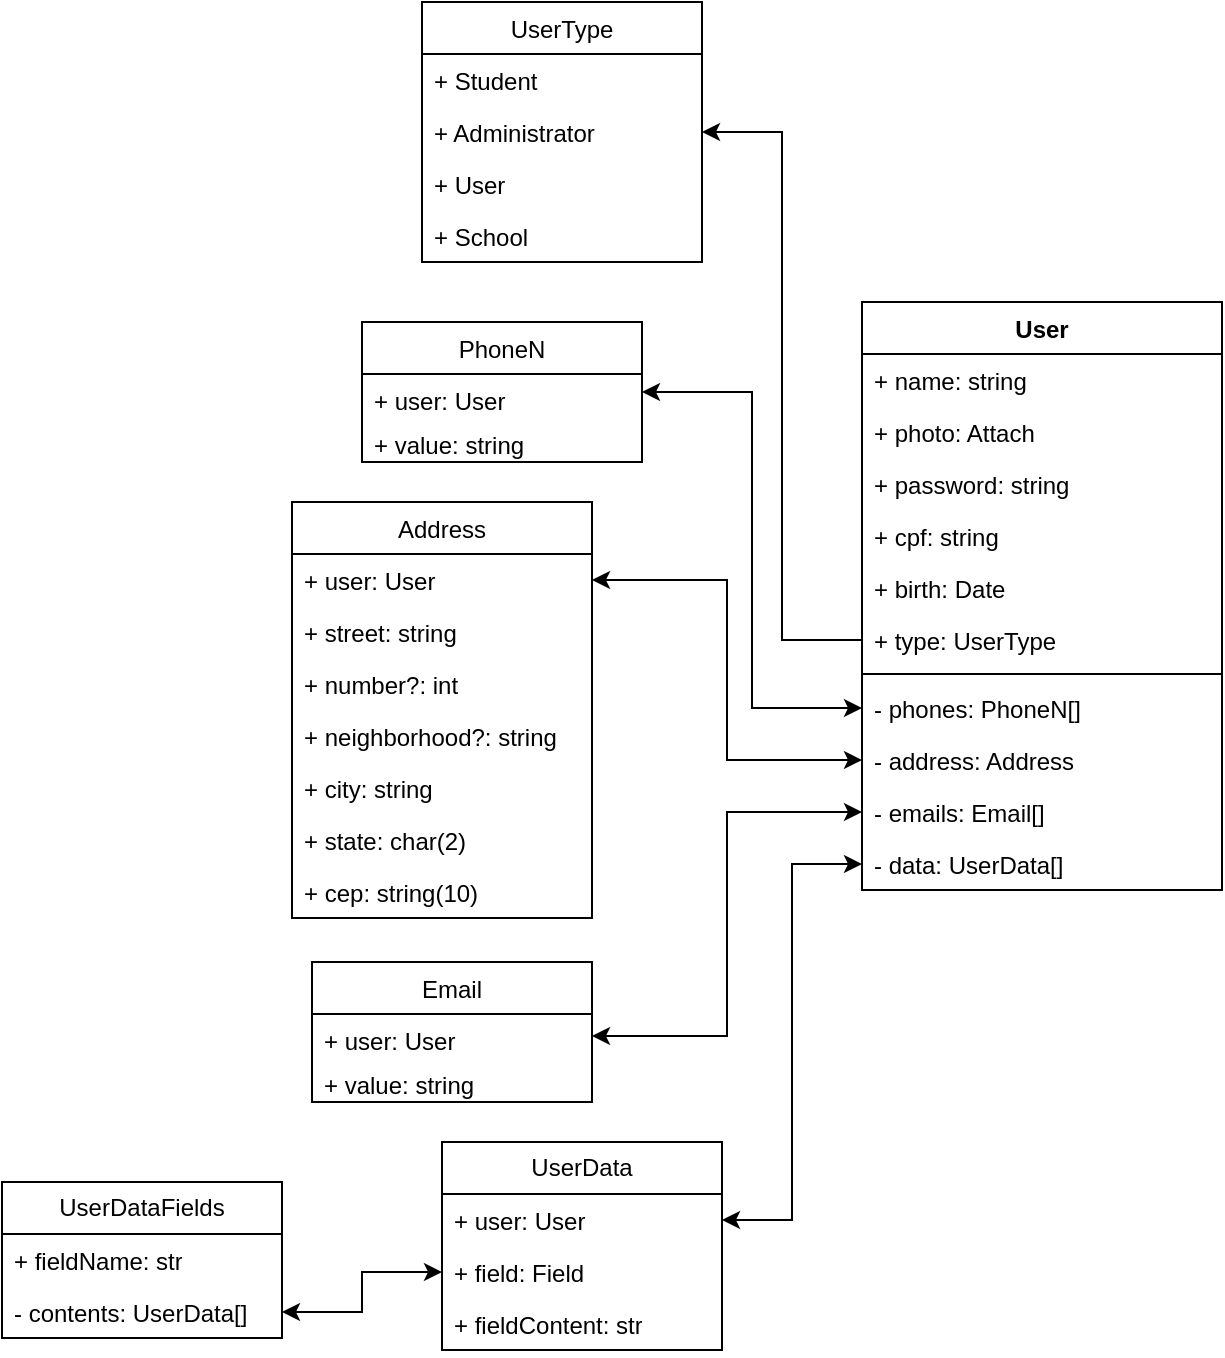 <mxfile pages="2">
    <diagram name="Administrative" id="uBhWI8BIQsNJmCpBJ0XB">
        <mxGraphModel dx="1418" dy="1873" grid="1" gridSize="10" guides="1" tooltips="1" connect="1" arrows="1" fold="1" page="1" pageScale="1" pageWidth="850" pageHeight="1100" math="0" shadow="0">
            <root>
                <mxCell id="0"/>
                <mxCell id="1" parent="0"/>
                <mxCell id="QIzUOzkJcGM86TvKOHy5-64" value="Email" style="swimlane;fontStyle=0;childLayout=stackLayout;horizontal=1;startSize=26;fillColor=none;horizontalStack=0;resizeParent=1;resizeParentMax=0;resizeLast=0;collapsible=1;marginBottom=0;" parent="1" vertex="1">
                    <mxGeometry x="-565" y="-320" width="140" height="70" as="geometry">
                        <mxRectangle x="260" y="150" width="70" height="30" as="alternateBounds"/>
                    </mxGeometry>
                </mxCell>
                <mxCell id="QIzUOzkJcGM86TvKOHy5-65" value="+ user: User" style="text;strokeColor=none;fillColor=none;align=left;verticalAlign=top;spacingLeft=4;spacingRight=4;overflow=hidden;rotatable=0;points=[[0,0.5],[1,0.5]];portConstraint=eastwest;" parent="QIzUOzkJcGM86TvKOHy5-64" vertex="1">
                    <mxGeometry y="26" width="140" height="22" as="geometry"/>
                </mxCell>
                <mxCell id="QIzUOzkJcGM86TvKOHy5-66" value="+ value: string" style="text;strokeColor=none;fillColor=none;align=left;verticalAlign=top;spacingLeft=4;spacingRight=4;overflow=hidden;rotatable=0;points=[[0,0.5],[1,0.5]];portConstraint=eastwest;" parent="QIzUOzkJcGM86TvKOHy5-64" vertex="1">
                    <mxGeometry y="48" width="140" height="22" as="geometry"/>
                </mxCell>
                <mxCell id="QIzUOzkJcGM86TvKOHy5-67" value="PhoneN" style="swimlane;fontStyle=0;childLayout=stackLayout;horizontal=1;startSize=26;fillColor=none;horizontalStack=0;resizeParent=1;resizeParentMax=0;resizeLast=0;collapsible=1;marginBottom=0;" parent="1" vertex="1">
                    <mxGeometry x="-540" y="-640" width="140" height="70" as="geometry">
                        <mxRectangle x="260" y="150" width="70" height="30" as="alternateBounds"/>
                    </mxGeometry>
                </mxCell>
                <mxCell id="QIzUOzkJcGM86TvKOHy5-68" value="+ user: User" style="text;strokeColor=none;fillColor=none;align=left;verticalAlign=top;spacingLeft=4;spacingRight=4;overflow=hidden;rotatable=0;points=[[0,0.5],[1,0.5]];portConstraint=eastwest;" parent="QIzUOzkJcGM86TvKOHy5-67" vertex="1">
                    <mxGeometry y="26" width="140" height="22" as="geometry"/>
                </mxCell>
                <mxCell id="QIzUOzkJcGM86TvKOHy5-69" value="+ value: string" style="text;strokeColor=none;fillColor=none;align=left;verticalAlign=top;spacingLeft=4;spacingRight=4;overflow=hidden;rotatable=0;points=[[0,0.5],[1,0.5]];portConstraint=eastwest;" parent="QIzUOzkJcGM86TvKOHy5-67" vertex="1">
                    <mxGeometry y="48" width="140" height="22" as="geometry"/>
                </mxCell>
                <mxCell id="QIzUOzkJcGM86TvKOHy5-71" value="Address" style="swimlane;fontStyle=0;childLayout=stackLayout;horizontal=1;startSize=26;fillColor=none;horizontalStack=0;resizeParent=1;resizeParentMax=0;resizeLast=0;collapsible=1;marginBottom=0;" parent="1" vertex="1">
                    <mxGeometry x="-575" y="-550" width="150" height="208" as="geometry"/>
                </mxCell>
                <mxCell id="QIzUOzkJcGM86TvKOHy5-79" value="+ user: User" style="text;strokeColor=none;fillColor=none;align=left;verticalAlign=top;spacingLeft=4;spacingRight=4;overflow=hidden;rotatable=0;points=[[0,0.5],[1,0.5]];portConstraint=eastwest;" parent="QIzUOzkJcGM86TvKOHy5-71" vertex="1">
                    <mxGeometry y="26" width="150" height="26" as="geometry"/>
                </mxCell>
                <mxCell id="QIzUOzkJcGM86TvKOHy5-73" value="+ street: string" style="text;strokeColor=none;fillColor=none;align=left;verticalAlign=top;spacingLeft=4;spacingRight=4;overflow=hidden;rotatable=0;points=[[0,0.5],[1,0.5]];portConstraint=eastwest;" parent="QIzUOzkJcGM86TvKOHy5-71" vertex="1">
                    <mxGeometry y="52" width="150" height="26" as="geometry"/>
                </mxCell>
                <mxCell id="QIzUOzkJcGM86TvKOHy5-74" value="+ number?: int" style="text;strokeColor=none;fillColor=none;align=left;verticalAlign=top;spacingLeft=4;spacingRight=4;overflow=hidden;rotatable=0;points=[[0,0.5],[1,0.5]];portConstraint=eastwest;" parent="QIzUOzkJcGM86TvKOHy5-71" vertex="1">
                    <mxGeometry y="78" width="150" height="26" as="geometry"/>
                </mxCell>
                <mxCell id="QIzUOzkJcGM86TvKOHy5-75" value="+ neighborhood?: string" style="text;strokeColor=none;fillColor=none;align=left;verticalAlign=top;spacingLeft=4;spacingRight=4;overflow=hidden;rotatable=0;points=[[0,0.5],[1,0.5]];portConstraint=eastwest;" parent="QIzUOzkJcGM86TvKOHy5-71" vertex="1">
                    <mxGeometry y="104" width="150" height="26" as="geometry"/>
                </mxCell>
                <mxCell id="QIzUOzkJcGM86TvKOHy5-76" value="+ city: string" style="text;strokeColor=none;fillColor=none;align=left;verticalAlign=top;spacingLeft=4;spacingRight=4;overflow=hidden;rotatable=0;points=[[0,0.5],[1,0.5]];portConstraint=eastwest;" parent="QIzUOzkJcGM86TvKOHy5-71" vertex="1">
                    <mxGeometry y="130" width="150" height="26" as="geometry"/>
                </mxCell>
                <mxCell id="QIzUOzkJcGM86TvKOHy5-77" value="+ state: char(2)" style="text;strokeColor=none;fillColor=none;align=left;verticalAlign=top;spacingLeft=4;spacingRight=4;overflow=hidden;rotatable=0;points=[[0,0.5],[1,0.5]];portConstraint=eastwest;" parent="QIzUOzkJcGM86TvKOHy5-71" vertex="1">
                    <mxGeometry y="156" width="150" height="26" as="geometry"/>
                </mxCell>
                <mxCell id="QIzUOzkJcGM86TvKOHy5-78" value="+ cep: string(10)" style="text;strokeColor=none;fillColor=none;align=left;verticalAlign=top;spacingLeft=4;spacingRight=4;overflow=hidden;rotatable=0;points=[[0,0.5],[1,0.5]];portConstraint=eastwest;" parent="QIzUOzkJcGM86TvKOHy5-71" vertex="1">
                    <mxGeometry y="182" width="150" height="26" as="geometry"/>
                </mxCell>
                <mxCell id="WTDt0GHA9MhhRUvqb6vY-18" value="UserType" style="swimlane;fontStyle=0;childLayout=stackLayout;horizontal=1;startSize=26;fillColor=none;horizontalStack=0;resizeParent=1;resizeParentMax=0;resizeLast=0;collapsible=1;marginBottom=0;" parent="1" vertex="1">
                    <mxGeometry x="-510" y="-800" width="140" height="130" as="geometry">
                        <mxRectangle x="260" y="10" width="140" height="40" as="alternateBounds"/>
                    </mxGeometry>
                </mxCell>
                <mxCell id="WTDt0GHA9MhhRUvqb6vY-19" value="+ Student&#10;" style="text;strokeColor=none;fillColor=none;align=left;verticalAlign=top;spacingLeft=4;spacingRight=4;overflow=hidden;rotatable=0;points=[[0,0.5],[1,0.5]];portConstraint=eastwest;" parent="WTDt0GHA9MhhRUvqb6vY-18" vertex="1">
                    <mxGeometry y="26" width="140" height="26" as="geometry"/>
                </mxCell>
                <mxCell id="WTDt0GHA9MhhRUvqb6vY-20" value="+ Administrator" style="text;strokeColor=none;fillColor=none;align=left;verticalAlign=top;spacingLeft=4;spacingRight=4;overflow=hidden;rotatable=0;points=[[0,0.5],[1,0.5]];portConstraint=eastwest;" parent="WTDt0GHA9MhhRUvqb6vY-18" vertex="1">
                    <mxGeometry y="52" width="140" height="26" as="geometry"/>
                </mxCell>
                <mxCell id="WTDt0GHA9MhhRUvqb6vY-21" value="+ User" style="text;strokeColor=none;fillColor=none;align=left;verticalAlign=top;spacingLeft=4;spacingRight=4;overflow=hidden;rotatable=0;points=[[0,0.5],[1,0.5]];portConstraint=eastwest;" parent="WTDt0GHA9MhhRUvqb6vY-18" vertex="1">
                    <mxGeometry y="78" width="140" height="26" as="geometry"/>
                </mxCell>
                <mxCell id="9XrUWJPj0ioBzsvgJjNc-1" value="+ School" style="text;strokeColor=none;fillColor=none;align=left;verticalAlign=top;spacingLeft=4;spacingRight=4;overflow=hidden;rotatable=0;points=[[0,0.5],[1,0.5]];portConstraint=eastwest;" parent="WTDt0GHA9MhhRUvqb6vY-18" vertex="1">
                    <mxGeometry y="104" width="140" height="26" as="geometry"/>
                </mxCell>
                <mxCell id="iqin9Y7en4UzwhMGHiyM-1" value="UserData" style="swimlane;fontStyle=0;childLayout=stackLayout;horizontal=1;startSize=26;fillColor=none;horizontalStack=0;resizeParent=1;resizeParentMax=0;resizeLast=0;collapsible=1;marginBottom=0;whiteSpace=wrap;html=1;" parent="1" vertex="1">
                    <mxGeometry x="-500" y="-230" width="140" height="104" as="geometry"/>
                </mxCell>
                <mxCell id="iqin9Y7en4UzwhMGHiyM-2" value="+ user: User" style="text;strokeColor=none;fillColor=none;align=left;verticalAlign=top;spacingLeft=4;spacingRight=4;overflow=hidden;rotatable=0;points=[[0,0.5],[1,0.5]];portConstraint=eastwest;whiteSpace=wrap;html=1;" parent="iqin9Y7en4UzwhMGHiyM-1" vertex="1">
                    <mxGeometry y="26" width="140" height="26" as="geometry"/>
                </mxCell>
                <mxCell id="iqin9Y7en4UzwhMGHiyM-3" value="+ field: Field" style="text;strokeColor=none;fillColor=none;align=left;verticalAlign=top;spacingLeft=4;spacingRight=4;overflow=hidden;rotatable=0;points=[[0,0.5],[1,0.5]];portConstraint=eastwest;whiteSpace=wrap;html=1;" parent="iqin9Y7en4UzwhMGHiyM-1" vertex="1">
                    <mxGeometry y="52" width="140" height="26" as="geometry"/>
                </mxCell>
                <mxCell id="iqin9Y7en4UzwhMGHiyM-4" value="+ fieldContent: str" style="text;strokeColor=none;fillColor=none;align=left;verticalAlign=top;spacingLeft=4;spacingRight=4;overflow=hidden;rotatable=0;points=[[0,0.5],[1,0.5]];portConstraint=eastwest;whiteSpace=wrap;html=1;" parent="iqin9Y7en4UzwhMGHiyM-1" vertex="1">
                    <mxGeometry y="78" width="140" height="26" as="geometry"/>
                </mxCell>
                <mxCell id="iqin9Y7en4UzwhMGHiyM-6" value="UserDataFields" style="swimlane;fontStyle=0;childLayout=stackLayout;horizontal=1;startSize=26;fillColor=none;horizontalStack=0;resizeParent=1;resizeParentMax=0;resizeLast=0;collapsible=1;marginBottom=0;whiteSpace=wrap;html=1;" parent="1" vertex="1">
                    <mxGeometry x="-720" y="-210" width="140" height="78" as="geometry"/>
                </mxCell>
                <mxCell id="iqin9Y7en4UzwhMGHiyM-7" value="+ fieldName: str" style="text;strokeColor=none;fillColor=none;align=left;verticalAlign=top;spacingLeft=4;spacingRight=4;overflow=hidden;rotatable=0;points=[[0,0.5],[1,0.5]];portConstraint=eastwest;whiteSpace=wrap;html=1;" parent="iqin9Y7en4UzwhMGHiyM-6" vertex="1">
                    <mxGeometry y="26" width="140" height="26" as="geometry"/>
                </mxCell>
                <mxCell id="iqin9Y7en4UzwhMGHiyM-8" value="- contents: UserData[]" style="text;strokeColor=none;fillColor=none;align=left;verticalAlign=top;spacingLeft=4;spacingRight=4;overflow=hidden;rotatable=0;points=[[0,0.5],[1,0.5]];portConstraint=eastwest;whiteSpace=wrap;html=1;" parent="iqin9Y7en4UzwhMGHiyM-6" vertex="1">
                    <mxGeometry y="52" width="140" height="26" as="geometry"/>
                </mxCell>
                <mxCell id="iqin9Y7en4UzwhMGHiyM-9" style="edgeStyle=orthogonalEdgeStyle;rounded=0;orthogonalLoop=1;jettySize=auto;html=1;startArrow=classic;startFill=1;" parent="1" source="iqin9Y7en4UzwhMGHiyM-8" target="iqin9Y7en4UzwhMGHiyM-3" edge="1">
                    <mxGeometry relative="1" as="geometry"/>
                </mxCell>
                <mxCell id="Fe93E9ub8CbCRL2xEaTF-18" value="User" style="swimlane;fontStyle=1;align=center;verticalAlign=top;childLayout=stackLayout;horizontal=1;startSize=26;horizontalStack=0;resizeParent=1;resizeParentMax=0;resizeLast=0;collapsible=1;marginBottom=0;" parent="1" vertex="1">
                    <mxGeometry x="-290" y="-650" width="180" height="294" as="geometry">
                        <mxRectangle x="650" y="-30" width="70" height="30" as="alternateBounds"/>
                    </mxGeometry>
                </mxCell>
                <mxCell id="Fe93E9ub8CbCRL2xEaTF-19" value="+ name: string" style="text;strokeColor=none;fillColor=none;align=left;verticalAlign=top;spacingLeft=4;spacingRight=4;overflow=hidden;rotatable=0;points=[[0,0.5],[1,0.5]];portConstraint=eastwest;" parent="Fe93E9ub8CbCRL2xEaTF-18" vertex="1">
                    <mxGeometry y="26" width="180" height="26" as="geometry"/>
                </mxCell>
                <mxCell id="Fe93E9ub8CbCRL2xEaTF-20" value="+ photo: Attach" style="text;strokeColor=none;fillColor=none;align=left;verticalAlign=top;spacingLeft=4;spacingRight=4;overflow=hidden;rotatable=0;points=[[0,0.5],[1,0.5]];portConstraint=eastwest;" parent="Fe93E9ub8CbCRL2xEaTF-18" vertex="1">
                    <mxGeometry y="52" width="180" height="26" as="geometry"/>
                </mxCell>
                <mxCell id="Fe93E9ub8CbCRL2xEaTF-22" value="+ password: string" style="text;strokeColor=none;fillColor=none;align=left;verticalAlign=top;spacingLeft=4;spacingRight=4;overflow=hidden;rotatable=0;points=[[0,0.5],[1,0.5]];portConstraint=eastwest;" parent="Fe93E9ub8CbCRL2xEaTF-18" vertex="1">
                    <mxGeometry y="78" width="180" height="26" as="geometry"/>
                </mxCell>
                <mxCell id="Fe93E9ub8CbCRL2xEaTF-24" value="+ cpf: string" style="text;strokeColor=none;fillColor=none;align=left;verticalAlign=top;spacingLeft=4;spacingRight=4;overflow=hidden;rotatable=0;points=[[0,0.5],[1,0.5]];portConstraint=eastwest;" parent="Fe93E9ub8CbCRL2xEaTF-18" vertex="1">
                    <mxGeometry y="104" width="180" height="26" as="geometry"/>
                </mxCell>
                <mxCell id="Fe93E9ub8CbCRL2xEaTF-26" value="+ birth: Date" style="text;strokeColor=none;fillColor=none;align=left;verticalAlign=top;spacingLeft=4;spacingRight=4;overflow=hidden;rotatable=0;points=[[0,0.5],[1,0.5]];portConstraint=eastwest;" parent="Fe93E9ub8CbCRL2xEaTF-18" vertex="1">
                    <mxGeometry y="130" width="180" height="26" as="geometry"/>
                </mxCell>
                <mxCell id="Fe93E9ub8CbCRL2xEaTF-28" value="+ type: UserType" style="text;strokeColor=none;fillColor=none;align=left;verticalAlign=top;spacingLeft=4;spacingRight=4;overflow=hidden;rotatable=0;points=[[0,0.5],[1,0.5]];portConstraint=eastwest;" parent="Fe93E9ub8CbCRL2xEaTF-18" vertex="1">
                    <mxGeometry y="156" width="180" height="26" as="geometry"/>
                </mxCell>
                <mxCell id="Fe93E9ub8CbCRL2xEaTF-34" value="" style="line;strokeWidth=1;fillColor=none;align=left;verticalAlign=middle;spacingTop=-1;spacingLeft=3;spacingRight=3;rotatable=0;labelPosition=right;points=[];portConstraint=eastwest;strokeColor=inherit;" parent="Fe93E9ub8CbCRL2xEaTF-18" vertex="1">
                    <mxGeometry y="182" width="180" height="8" as="geometry"/>
                </mxCell>
                <mxCell id="Fe93E9ub8CbCRL2xEaTF-23" value="- phones: PhoneN[]" style="text;strokeColor=none;fillColor=none;align=left;verticalAlign=top;spacingLeft=4;spacingRight=4;overflow=hidden;rotatable=0;points=[[0,0.5],[1,0.5]];portConstraint=eastwest;" parent="Fe93E9ub8CbCRL2xEaTF-18" vertex="1">
                    <mxGeometry y="190" width="180" height="26" as="geometry"/>
                </mxCell>
                <mxCell id="Fe93E9ub8CbCRL2xEaTF-27" value="- address: Address" style="text;strokeColor=none;fillColor=none;align=left;verticalAlign=top;spacingLeft=4;spacingRight=4;overflow=hidden;rotatable=0;points=[[0,0.5],[1,0.5]];portConstraint=eastwest;" parent="Fe93E9ub8CbCRL2xEaTF-18" vertex="1">
                    <mxGeometry y="216" width="180" height="26" as="geometry"/>
                </mxCell>
                <mxCell id="Fe93E9ub8CbCRL2xEaTF-21" value="- emails: Email[]" style="text;strokeColor=none;fillColor=none;align=left;verticalAlign=top;spacingLeft=4;spacingRight=4;overflow=hidden;rotatable=0;points=[[0,0.5],[1,0.5]];portConstraint=eastwest;" parent="Fe93E9ub8CbCRL2xEaTF-18" vertex="1">
                    <mxGeometry y="242" width="180" height="26" as="geometry"/>
                </mxCell>
                <mxCell id="Fe93E9ub8CbCRL2xEaTF-29" value="- data: UserData[]" style="text;strokeColor=none;fillColor=none;align=left;verticalAlign=top;spacingLeft=4;spacingRight=4;overflow=hidden;rotatable=0;points=[[0,0.5],[1,0.5]];portConstraint=eastwest;" parent="Fe93E9ub8CbCRL2xEaTF-18" vertex="1">
                    <mxGeometry y="268" width="180" height="26" as="geometry"/>
                </mxCell>
                <mxCell id="p6GhmbJItutHqhhSv6iE-1" style="edgeStyle=orthogonalEdgeStyle;rounded=0;orthogonalLoop=1;jettySize=auto;html=1;startArrow=classic;startFill=1;" parent="1" source="QIzUOzkJcGM86TvKOHy5-65" target="Fe93E9ub8CbCRL2xEaTF-21" edge="1">
                    <mxGeometry relative="1" as="geometry"/>
                </mxCell>
                <mxCell id="p6GhmbJItutHqhhSv6iE-5" style="edgeStyle=orthogonalEdgeStyle;rounded=0;orthogonalLoop=1;jettySize=auto;html=1;startArrow=classic;startFill=1;" parent="1" source="Fe93E9ub8CbCRL2xEaTF-29" target="iqin9Y7en4UzwhMGHiyM-2" edge="1">
                    <mxGeometry relative="1" as="geometry"/>
                </mxCell>
                <mxCell id="4Lz99Nj11EmGjNDSqvpT-2" style="edgeStyle=orthogonalEdgeStyle;rounded=0;orthogonalLoop=1;jettySize=auto;html=1;startArrow=classic;startFill=1;" parent="1" source="Fe93E9ub8CbCRL2xEaTF-27" target="QIzUOzkJcGM86TvKOHy5-79" edge="1">
                    <mxGeometry relative="1" as="geometry"/>
                </mxCell>
                <mxCell id="4Lz99Nj11EmGjNDSqvpT-3" style="edgeStyle=orthogonalEdgeStyle;rounded=0;orthogonalLoop=1;jettySize=auto;html=1;entryX=1;entryY=0.5;entryDx=0;entryDy=0;startArrow=classic;startFill=1;" parent="1" source="Fe93E9ub8CbCRL2xEaTF-23" target="QIzUOzkJcGM86TvKOHy5-67" edge="1">
                    <mxGeometry relative="1" as="geometry"/>
                </mxCell>
                <mxCell id="4Lz99Nj11EmGjNDSqvpT-5" style="edgeStyle=orthogonalEdgeStyle;rounded=0;orthogonalLoop=1;jettySize=auto;html=1;entryX=1;entryY=0.5;entryDx=0;entryDy=0;" parent="1" source="Fe93E9ub8CbCRL2xEaTF-28" target="WTDt0GHA9MhhRUvqb6vY-20" edge="1">
                    <mxGeometry relative="1" as="geometry"/>
                </mxCell>
            </root>
        </mxGraphModel>
    </diagram>
    <diagram id="6ZIXKD9-0o7QYg1bL0Rv" name="Academic">
        <mxGraphModel dx="1418" dy="773" grid="1" gridSize="10" guides="1" tooltips="1" connect="1" arrows="1" fold="1" page="1" pageScale="1" pageWidth="850" pageHeight="1100" math="0" shadow="0">
            <root>
                <mxCell id="0"/>
                <mxCell id="1" parent="0"/>
                <mxCell id="-DWRIGboLSZwD6kZoOFh-1" value="User" style="swimlane;fontStyle=1;align=center;verticalAlign=top;childLayout=stackLayout;horizontal=1;startSize=26;horizontalStack=0;resizeParent=1;resizeParentMax=0;resizeLast=0;collapsible=1;marginBottom=0;" parent="1" vertex="1">
                    <mxGeometry x="-295" y="344" width="180" height="346" as="geometry">
                        <mxRectangle x="650" y="-30" width="70" height="30" as="alternateBounds"/>
                    </mxGeometry>
                </mxCell>
                <mxCell id="-DWRIGboLSZwD6kZoOFh-2" value="+ name: string" style="text;strokeColor=none;fillColor=none;align=left;verticalAlign=top;spacingLeft=4;spacingRight=4;overflow=hidden;rotatable=0;points=[[0,0.5],[1,0.5]];portConstraint=eastwest;" parent="-DWRIGboLSZwD6kZoOFh-1" vertex="1">
                    <mxGeometry y="26" width="180" height="26" as="geometry"/>
                </mxCell>
                <mxCell id="-DWRIGboLSZwD6kZoOFh-3" value="+ photo: Attach" style="text;strokeColor=none;fillColor=none;align=left;verticalAlign=top;spacingLeft=4;spacingRight=4;overflow=hidden;rotatable=0;points=[[0,0.5],[1,0.5]];portConstraint=eastwest;" parent="-DWRIGboLSZwD6kZoOFh-1" vertex="1">
                    <mxGeometry y="52" width="180" height="26" as="geometry"/>
                </mxCell>
                <mxCell id="-DWRIGboLSZwD6kZoOFh-5" value="+ password: string" style="text;strokeColor=none;fillColor=none;align=left;verticalAlign=top;spacingLeft=4;spacingRight=4;overflow=hidden;rotatable=0;points=[[0,0.5],[1,0.5]];portConstraint=eastwest;" parent="-DWRIGboLSZwD6kZoOFh-1" vertex="1">
                    <mxGeometry y="78" width="180" height="26" as="geometry"/>
                </mxCell>
                <mxCell id="-DWRIGboLSZwD6kZoOFh-7" value="+ cpf: string" style="text;strokeColor=none;fillColor=none;align=left;verticalAlign=top;spacingLeft=4;spacingRight=4;overflow=hidden;rotatable=0;points=[[0,0.5],[1,0.5]];portConstraint=eastwest;" parent="-DWRIGboLSZwD6kZoOFh-1" vertex="1">
                    <mxGeometry y="104" width="180" height="26" as="geometry"/>
                </mxCell>
                <mxCell id="-DWRIGboLSZwD6kZoOFh-9" value="+ birth: Date" style="text;strokeColor=none;fillColor=none;align=left;verticalAlign=top;spacingLeft=4;spacingRight=4;overflow=hidden;rotatable=0;points=[[0,0.5],[1,0.5]];portConstraint=eastwest;" parent="-DWRIGboLSZwD6kZoOFh-1" vertex="1">
                    <mxGeometry y="130" width="180" height="26" as="geometry"/>
                </mxCell>
                <mxCell id="-DWRIGboLSZwD6kZoOFh-10" value="+ address: Address" style="text;strokeColor=none;fillColor=none;align=left;verticalAlign=top;spacingLeft=4;spacingRight=4;overflow=hidden;rotatable=0;points=[[0,0.5],[1,0.5]];portConstraint=eastwest;" parent="-DWRIGboLSZwD6kZoOFh-1" vertex="1">
                    <mxGeometry y="156" width="180" height="26" as="geometry"/>
                </mxCell>
                <mxCell id="-DWRIGboLSZwD6kZoOFh-11" value="+ type: UserType" style="text;strokeColor=none;fillColor=none;align=left;verticalAlign=top;spacingLeft=4;spacingRight=4;overflow=hidden;rotatable=0;points=[[0,0.5],[1,0.5]];portConstraint=eastwest;" parent="-DWRIGboLSZwD6kZoOFh-1" vertex="1">
                    <mxGeometry y="182" width="180" height="26" as="geometry"/>
                </mxCell>
                <mxCell id="-DWRIGboLSZwD6kZoOFh-12" value="" style="line;strokeWidth=1;fillColor=none;align=left;verticalAlign=middle;spacingTop=-1;spacingLeft=3;spacingRight=3;rotatable=0;labelPosition=right;points=[];portConstraint=eastwest;strokeColor=inherit;" parent="-DWRIGboLSZwD6kZoOFh-1" vertex="1">
                    <mxGeometry y="208" width="180" height="8" as="geometry"/>
                </mxCell>
                <mxCell id="g4L_jA9QiXiYjec4vCly-5" value="- student?: Student" style="text;strokeColor=none;fillColor=none;align=left;verticalAlign=top;spacingLeft=4;spacingRight=4;overflow=hidden;rotatable=0;points=[[0,0.5],[1,0.5]];portConstraint=eastwest;" parent="-DWRIGboLSZwD6kZoOFh-1" vertex="1">
                    <mxGeometry y="216" width="180" height="26" as="geometry"/>
                </mxCell>
                <mxCell id="-DWRIGboLSZwD6kZoOFh-8" value="- classroom: Classroom[]" style="text;strokeColor=none;fillColor=none;align=left;verticalAlign=top;spacingLeft=4;spacingRight=4;overflow=hidden;rotatable=0;points=[[0,0.5],[1,0.5]];portConstraint=eastwest;" parent="-DWRIGboLSZwD6kZoOFh-1" vertex="1">
                    <mxGeometry y="242" width="180" height="26" as="geometry"/>
                </mxCell>
                <mxCell id="tpuzLj_R7ABDwXsxG5K2-35" value="- posts: Posts[]" style="text;strokeColor=none;fillColor=none;align=left;verticalAlign=top;spacingLeft=4;spacingRight=4;overflow=hidden;rotatable=0;points=[[0,0.5],[1,0.5]];portConstraint=eastwest;" parent="-DWRIGboLSZwD6kZoOFh-1" vertex="1">
                    <mxGeometry y="268" width="180" height="26" as="geometry"/>
                </mxCell>
                <mxCell id="VRK7nQ348HEeoWnxs1P9-75" value="- received: Message[]" style="text;strokeColor=none;fillColor=none;align=left;verticalAlign=top;spacingLeft=4;spacingRight=4;overflow=hidden;rotatable=0;points=[[0,0.5],[1,0.5]];portConstraint=eastwest;" parent="-DWRIGboLSZwD6kZoOFh-1" vertex="1">
                    <mxGeometry y="294" width="180" height="26" as="geometry"/>
                </mxCell>
                <mxCell id="VRK7nQ348HEeoWnxs1P9-74" value="- sent: Message[]" style="text;strokeColor=none;fillColor=none;align=left;verticalAlign=top;spacingLeft=4;spacingRight=4;overflow=hidden;rotatable=0;points=[[0,0.5],[1,0.5]];portConstraint=eastwest;" parent="-DWRIGboLSZwD6kZoOFh-1" vertex="1">
                    <mxGeometry y="320" width="180" height="26" as="geometry"/>
                </mxCell>
                <mxCell id="g4L_jA9QiXiYjec4vCly-1" value="Student" style="swimlane;fontStyle=0;childLayout=stackLayout;horizontal=1;startSize=26;fillColor=none;horizontalStack=0;resizeParent=1;resizeParentMax=0;resizeLast=0;collapsible=1;marginBottom=0;whiteSpace=wrap;html=1;" parent="1" vertex="1">
                    <mxGeometry x="-589.86" y="294" width="190" height="182" as="geometry"/>
                </mxCell>
                <mxCell id="g4L_jA9QiXiYjec4vCly-2" value="+ user: User" style="text;strokeColor=none;fillColor=none;align=left;verticalAlign=top;spacingLeft=4;spacingRight=4;overflow=hidden;rotatable=0;points=[[0,0.5],[1,0.5]];portConstraint=eastwest;whiteSpace=wrap;html=1;" parent="g4L_jA9QiXiYjec4vCly-1" vertex="1">
                    <mxGeometry y="26" width="190" height="26" as="geometry"/>
                </mxCell>
                <mxCell id="g4L_jA9QiXiYjec4vCly-7" value="+ serie: Serie" style="text;strokeColor=none;fillColor=none;align=left;verticalAlign=top;spacingLeft=4;spacingRight=4;overflow=hidden;rotatable=0;points=[[0,0.5],[1,0.5]];portConstraint=eastwest;" parent="g4L_jA9QiXiYjec4vCly-1" vertex="1">
                    <mxGeometry y="52" width="190" height="26" as="geometry"/>
                </mxCell>
                <mxCell id="g4L_jA9QiXiYjec4vCly-8" value="+ scolarshipValue: float" style="text;strokeColor=none;fillColor=none;align=left;verticalAlign=top;spacingLeft=4;spacingRight=4;overflow=hidden;rotatable=0;points=[[0,0.5],[1,0.5]];portConstraint=eastwest;" parent="g4L_jA9QiXiYjec4vCly-1" vertex="1">
                    <mxGeometry y="78" width="190" height="26" as="geometry"/>
                </mxCell>
                <mxCell id="g4L_jA9QiXiYjec4vCly-10" value="- achievements: Achievement[]" style="text;strokeColor=none;fillColor=none;align=left;verticalAlign=top;spacingLeft=4;spacingRight=4;overflow=hidden;rotatable=0;points=[[0,0.5],[1,0.5]];portConstraint=eastwest;" parent="g4L_jA9QiXiYjec4vCly-1" vertex="1">
                    <mxGeometry y="104" width="190" height="26" as="geometry"/>
                </mxCell>
                <mxCell id="g4L_jA9QiXiYjec4vCly-11" value="+ responsibleName: string" style="text;strokeColor=none;fillColor=none;align=left;verticalAlign=top;spacingLeft=4;spacingRight=4;overflow=hidden;rotatable=0;points=[[0,0.5],[1,0.5]];portConstraint=eastwest;" parent="g4L_jA9QiXiYjec4vCly-1" vertex="1">
                    <mxGeometry y="130" width="190" height="26" as="geometry"/>
                </mxCell>
                <mxCell id="g4L_jA9QiXiYjec4vCly-12" value="+ responsibleNumber: string" style="text;strokeColor=none;fillColor=none;align=left;verticalAlign=top;spacingLeft=4;spacingRight=4;overflow=hidden;rotatable=0;points=[[0,0.5],[1,0.5]];portConstraint=eastwest;" parent="g4L_jA9QiXiYjec4vCly-1" vertex="1">
                    <mxGeometry y="156" width="190" height="26" as="geometry"/>
                </mxCell>
                <mxCell id="g4L_jA9QiXiYjec4vCly-6" style="edgeStyle=orthogonalEdgeStyle;rounded=0;orthogonalLoop=1;jettySize=auto;html=1;exitX=0;exitY=0.5;exitDx=0;exitDy=0;entryX=1;entryY=0.5;entryDx=0;entryDy=0;startArrow=classic;startFill=1;" parent="1" source="g4L_jA9QiXiYjec4vCly-5" target="g4L_jA9QiXiYjec4vCly-2" edge="1">
                    <mxGeometry relative="1" as="geometry"/>
                </mxCell>
                <mxCell id="g4L_jA9QiXiYjec4vCly-13" value="Achievement" style="swimlane;fontStyle=0;childLayout=stackLayout;horizontal=1;startSize=26;fillColor=none;horizontalStack=0;resizeParent=1;resizeParentMax=0;resizeLast=0;collapsible=1;marginBottom=0;" parent="1" vertex="1">
                    <mxGeometry x="-589.86" y="534" width="169.72" height="286" as="geometry"/>
                </mxCell>
                <mxCell id="g4L_jA9QiXiYjec4vCly-23" value="+ student: Student" style="text;strokeColor=none;fillColor=none;align=left;verticalAlign=top;spacingLeft=4;spacingRight=4;overflow=hidden;rotatable=0;points=[[0,0.5],[1,0.5]];portConstraint=eastwest;" parent="g4L_jA9QiXiYjec4vCly-13" vertex="1">
                    <mxGeometry y="26" width="169.72" height="26" as="geometry"/>
                </mxCell>
                <mxCell id="g4L_jA9QiXiYjec4vCly-14" value="+ type: AchievementType" style="text;strokeColor=none;fillColor=none;align=left;verticalAlign=top;spacingLeft=4;spacingRight=4;overflow=hidden;rotatable=0;points=[[0,0.5],[1,0.5]];portConstraint=eastwest;" parent="g4L_jA9QiXiYjec4vCly-13" vertex="1">
                    <mxGeometry y="52" width="169.72" height="26" as="geometry"/>
                </mxCell>
                <mxCell id="g4L_jA9QiXiYjec4vCly-15" value="+ name: string" style="text;strokeColor=none;fillColor=none;align=left;verticalAlign=top;spacingLeft=4;spacingRight=4;overflow=hidden;rotatable=0;points=[[0,0.5],[1,0.5]];portConstraint=eastwest;" parent="g4L_jA9QiXiYjec4vCly-13" vertex="1">
                    <mxGeometry y="78" width="169.72" height="26" as="geometry"/>
                </mxCell>
                <mxCell id="g4L_jA9QiXiYjec4vCly-16" value="+ olympicAbbrev: string" style="text;strokeColor=none;fillColor=none;align=left;verticalAlign=top;spacingLeft=4;spacingRight=4;overflow=hidden;rotatable=0;points=[[0,0.5],[1,0.5]];portConstraint=eastwest;" parent="g4L_jA9QiXiYjec4vCly-13" vertex="1">
                    <mxGeometry y="104" width="169.72" height="26" as="geometry"/>
                </mxCell>
                <mxCell id="g4L_jA9QiXiYjec4vCly-17" value="+ year: integer" style="text;strokeColor=none;fillColor=none;align=left;verticalAlign=top;spacingLeft=4;spacingRight=4;overflow=hidden;rotatable=0;points=[[0,0.5],[1,0.5]];portConstraint=eastwest;" parent="g4L_jA9QiXiYjec4vCly-13" vertex="1">
                    <mxGeometry y="130" width="169.72" height="26" as="geometry"/>
                </mxCell>
                <mxCell id="g4L_jA9QiXiYjec4vCly-18" value="+ medal: MedalType" style="text;strokeColor=none;fillColor=none;align=left;verticalAlign=top;spacingLeft=4;spacingRight=4;overflow=hidden;rotatable=0;points=[[0,0.5],[1,0.5]];portConstraint=eastwest;" parent="g4L_jA9QiXiYjec4vCly-13" vertex="1">
                    <mxGeometry y="156" width="169.72" height="26" as="geometry"/>
                </mxCell>
                <mxCell id="g4L_jA9QiXiYjec4vCly-19" value="+ link: string" style="text;strokeColor=none;fillColor=none;align=left;verticalAlign=top;spacingLeft=4;spacingRight=4;overflow=hidden;rotatable=0;points=[[0,0.5],[1,0.5]];portConstraint=eastwest;" parent="g4L_jA9QiXiYjec4vCly-13" vertex="1">
                    <mxGeometry y="182" width="169.72" height="26" as="geometry"/>
                </mxCell>
                <mxCell id="g4L_jA9QiXiYjec4vCly-20" value="+ otherInfo string" style="text;strokeColor=none;fillColor=none;align=left;verticalAlign=top;spacingLeft=4;spacingRight=4;overflow=hidden;rotatable=0;points=[[0,0.5],[1,0.5]];portConstraint=eastwest;" parent="g4L_jA9QiXiYjec4vCly-13" vertex="1">
                    <mxGeometry y="208" width="169.72" height="26" as="geometry"/>
                </mxCell>
                <mxCell id="g4L_jA9QiXiYjec4vCly-21" value="+ status: AchievementStatus" style="text;strokeColor=none;fillColor=none;align=left;verticalAlign=top;spacingLeft=4;spacingRight=4;overflow=hidden;rotatable=0;points=[[0,0.5],[1,0.5]];portConstraint=eastwest;" parent="g4L_jA9QiXiYjec4vCly-13" vertex="1">
                    <mxGeometry y="234" width="169.72" height="26" as="geometry"/>
                </mxCell>
                <mxCell id="g4L_jA9QiXiYjec4vCly-22" value="- images : Attach[ ]" style="text;strokeColor=none;fillColor=none;align=left;verticalAlign=top;spacingLeft=4;spacingRight=4;overflow=hidden;rotatable=0;points=[[0,0.5],[1,0.5]];portConstraint=eastwest;" parent="g4L_jA9QiXiYjec4vCly-13" vertex="1">
                    <mxGeometry y="260" width="169.72" height="26" as="geometry"/>
                </mxCell>
                <mxCell id="g4L_jA9QiXiYjec4vCly-24" value="&lt;&lt;Enumeration&gt;&gt;&#10;AchievementType" style="swimlane;fontStyle=0;childLayout=stackLayout;horizontal=1;startSize=26;fillColor=none;horizontalStack=0;resizeParent=1;resizeParentMax=0;resizeLast=0;collapsible=1;marginBottom=0;" parent="1" vertex="1">
                    <mxGeometry x="-810" y="485" width="140" height="78" as="geometry">
                        <mxRectangle x="260" y="10" width="140" height="40" as="alternateBounds"/>
                    </mxGeometry>
                </mxCell>
                <mxCell id="g4L_jA9QiXiYjec4vCly-25" value="+ Olympic Medal&#10;" style="text;strokeColor=none;fillColor=none;align=left;verticalAlign=top;spacingLeft=4;spacingRight=4;overflow=hidden;rotatable=0;points=[[0,0.5],[1,0.5]];portConstraint=eastwest;" parent="g4L_jA9QiXiYjec4vCly-24" vertex="1">
                    <mxGeometry y="26" width="140" height="26" as="geometry"/>
                </mxCell>
                <mxCell id="g4L_jA9QiXiYjec4vCly-26" value="+ Certificate" style="text;strokeColor=none;fillColor=none;align=left;verticalAlign=top;spacingLeft=4;spacingRight=4;overflow=hidden;rotatable=0;points=[[0,0.5],[1,0.5]];portConstraint=eastwest;" parent="g4L_jA9QiXiYjec4vCly-24" vertex="1">
                    <mxGeometry y="52" width="140" height="26" as="geometry"/>
                </mxCell>
                <mxCell id="g4L_jA9QiXiYjec4vCly-27" value="&lt;&lt;Enumeration&gt;&gt;&#10;MedalType" style="swimlane;fontStyle=0;childLayout=stackLayout;horizontal=1;startSize=26;fillColor=none;horizontalStack=0;resizeParent=1;resizeParentMax=0;resizeLast=0;collapsible=1;marginBottom=0;" parent="1" vertex="1">
                    <mxGeometry x="-810" y="603" width="140" height="130" as="geometry">
                        <mxRectangle x="260" y="10" width="140" height="40" as="alternateBounds"/>
                    </mxGeometry>
                </mxCell>
                <mxCell id="g4L_jA9QiXiYjec4vCly-28" value="+ Gold&#10;" style="text;strokeColor=none;fillColor=none;align=left;verticalAlign=top;spacingLeft=4;spacingRight=4;overflow=hidden;rotatable=0;points=[[0,0.5],[1,0.5]];portConstraint=eastwest;" parent="g4L_jA9QiXiYjec4vCly-27" vertex="1">
                    <mxGeometry y="26" width="140" height="26" as="geometry"/>
                </mxCell>
                <mxCell id="g4L_jA9QiXiYjec4vCly-29" value="+ Silver" style="text;strokeColor=none;fillColor=none;align=left;verticalAlign=top;spacingLeft=4;spacingRight=4;overflow=hidden;rotatable=0;points=[[0,0.5],[1,0.5]];portConstraint=eastwest;" parent="g4L_jA9QiXiYjec4vCly-27" vertex="1">
                    <mxGeometry y="52" width="140" height="26" as="geometry"/>
                </mxCell>
                <mxCell id="g4L_jA9QiXiYjec4vCly-30" value="+ Bronze" style="text;strokeColor=none;fillColor=none;align=left;verticalAlign=top;spacingLeft=4;spacingRight=4;overflow=hidden;rotatable=0;points=[[0,0.5],[1,0.5]];portConstraint=eastwest;" parent="g4L_jA9QiXiYjec4vCly-27" vertex="1">
                    <mxGeometry y="78" width="140" height="26" as="geometry"/>
                </mxCell>
                <mxCell id="g4L_jA9QiXiYjec4vCly-31" value="+ Participation" style="text;strokeColor=none;fillColor=none;align=left;verticalAlign=top;spacingLeft=4;spacingRight=4;overflow=hidden;rotatable=0;points=[[0,0.5],[1,0.5]];portConstraint=eastwest;" parent="g4L_jA9QiXiYjec4vCly-27" vertex="1">
                    <mxGeometry y="104" width="140" height="26" as="geometry"/>
                </mxCell>
                <mxCell id="g4L_jA9QiXiYjec4vCly-32" value="&lt;&lt;Enumeration&gt;&gt;&#10;AchievementStatus" style="swimlane;fontStyle=0;childLayout=stackLayout;horizontal=1;startSize=26;fillColor=none;horizontalStack=0;resizeParent=1;resizeParentMax=0;resizeLast=0;collapsible=1;marginBottom=0;" parent="1" vertex="1">
                    <mxGeometry x="-810" y="765" width="140" height="104" as="geometry">
                        <mxRectangle x="260" y="10" width="140" height="40" as="alternateBounds"/>
                    </mxGeometry>
                </mxCell>
                <mxCell id="g4L_jA9QiXiYjec4vCly-33" value="+ Ready&#10;" style="text;strokeColor=none;fillColor=none;align=left;verticalAlign=top;spacingLeft=4;spacingRight=4;overflow=hidden;rotatable=0;points=[[0,0.5],[1,0.5]];portConstraint=eastwest;" parent="g4L_jA9QiXiYjec4vCly-32" vertex="1">
                    <mxGeometry y="26" width="140" height="26" as="geometry"/>
                </mxCell>
                <mxCell id="g4L_jA9QiXiYjec4vCly-34" value="+ Pending" style="text;strokeColor=none;fillColor=none;align=left;verticalAlign=top;spacingLeft=4;spacingRight=4;overflow=hidden;rotatable=0;points=[[0,0.5],[1,0.5]];portConstraint=eastwest;" parent="g4L_jA9QiXiYjec4vCly-32" vertex="1">
                    <mxGeometry y="52" width="140" height="26" as="geometry"/>
                </mxCell>
                <mxCell id="g4L_jA9QiXiYjec4vCly-35" value="+ SoftDelete" style="text;strokeColor=none;fillColor=none;align=left;verticalAlign=top;spacingLeft=4;spacingRight=4;overflow=hidden;rotatable=0;points=[[0,0.5],[1,0.5]];portConstraint=eastwest;" parent="g4L_jA9QiXiYjec4vCly-32" vertex="1">
                    <mxGeometry y="78" width="140" height="26" as="geometry"/>
                </mxCell>
                <mxCell id="g4L_jA9QiXiYjec4vCly-36" style="edgeStyle=orthogonalEdgeStyle;rounded=0;orthogonalLoop=1;jettySize=auto;html=1;exitX=0;exitY=0.5;exitDx=0;exitDy=0;entryX=1;entryY=0.25;entryDx=0;entryDy=0;" parent="1" source="g4L_jA9QiXiYjec4vCly-14" target="g4L_jA9QiXiYjec4vCly-24" edge="1">
                    <mxGeometry relative="1" as="geometry">
                        <Array as="points">
                            <mxPoint x="-630" y="599"/>
                            <mxPoint x="-630" y="505"/>
                        </Array>
                    </mxGeometry>
                </mxCell>
                <mxCell id="g4L_jA9QiXiYjec4vCly-37" style="edgeStyle=orthogonalEdgeStyle;rounded=0;orthogonalLoop=1;jettySize=auto;html=1;exitX=0;exitY=0.5;exitDx=0;exitDy=0;entryX=1.002;entryY=0.107;entryDx=0;entryDy=0;entryPerimeter=0;" parent="1" source="g4L_jA9QiXiYjec4vCly-18" target="g4L_jA9QiXiYjec4vCly-27" edge="1">
                    <mxGeometry relative="1" as="geometry"/>
                </mxCell>
                <mxCell id="g4L_jA9QiXiYjec4vCly-38" style="edgeStyle=orthogonalEdgeStyle;rounded=0;orthogonalLoop=1;jettySize=auto;html=1;exitX=0;exitY=0.5;exitDx=0;exitDy=0;entryX=1.027;entryY=0.155;entryDx=0;entryDy=0;entryPerimeter=0;" parent="1" source="g4L_jA9QiXiYjec4vCly-21" target="g4L_jA9QiXiYjec4vCly-32" edge="1">
                    <mxGeometry relative="1" as="geometry"/>
                </mxCell>
                <mxCell id="g4L_jA9QiXiYjec4vCly-39" style="edgeStyle=orthogonalEdgeStyle;rounded=0;orthogonalLoop=1;jettySize=auto;html=1;exitX=1;exitY=0.5;exitDx=0;exitDy=0;entryX=1.001;entryY=0.679;entryDx=0;entryDy=0;entryPerimeter=0;startArrow=classic;startFill=1;" parent="1" source="g4L_jA9QiXiYjec4vCly-10" target="g4L_jA9QiXiYjec4vCly-23" edge="1">
                    <mxGeometry relative="1" as="geometry">
                        <Array as="points">
                            <mxPoint x="-380" y="411"/>
                            <mxPoint x="-380" y="578"/>
                        </Array>
                    </mxGeometry>
                </mxCell>
                <mxCell id="tpuzLj_R7ABDwXsxG5K2-6" value="Classroom" style="swimlane;fontStyle=0;childLayout=stackLayout;horizontal=1;startSize=26;fillColor=none;horizontalStack=0;resizeParent=1;resizeParentMax=0;resizeLast=0;collapsible=1;marginBottom=0;" parent="1" vertex="1">
                    <mxGeometry x="170" y="198" width="180" height="156" as="geometry"/>
                </mxCell>
                <mxCell id="tpuzLj_R7ABDwXsxG5K2-7" value="+ name: string" style="text;strokeColor=none;fillColor=none;align=left;verticalAlign=top;spacingLeft=4;spacingRight=4;overflow=hidden;rotatable=0;points=[[0,0.5],[1,0.5]];portConstraint=eastwest;" parent="tpuzLj_R7ABDwXsxG5K2-6" vertex="1">
                    <mxGeometry y="26" width="180" height="26" as="geometry"/>
                </mxCell>
                <mxCell id="hUaAKtjsCZO_0fCoCIE2-10" value="+ thumbnail: Attach" style="text;strokeColor=none;fillColor=none;align=left;verticalAlign=top;spacingLeft=4;spacingRight=4;overflow=hidden;rotatable=0;points=[[0,0.5],[1,0.5]];portConstraint=eastwest;" parent="tpuzLj_R7ABDwXsxG5K2-6" vertex="1">
                    <mxGeometry y="52" width="180" height="26" as="geometry"/>
                </mxCell>
                <mxCell id="tpuzLj_R7ABDwXsxG5K2-8" value="- members: User[]" style="text;strokeColor=none;fillColor=none;align=left;verticalAlign=top;spacingLeft=4;spacingRight=4;overflow=hidden;rotatable=0;points=[[0,0.5],[1,0.5]];portConstraint=eastwest;" parent="tpuzLj_R7ABDwXsxG5K2-6" vertex="1">
                    <mxGeometry y="78" width="180" height="26" as="geometry"/>
                </mxCell>
                <mxCell id="tpuzLj_R7ABDwXsxG5K2-9" value="- posts: Post[]" style="text;strokeColor=none;fillColor=none;align=left;verticalAlign=top;spacingLeft=4;spacingRight=4;overflow=hidden;rotatable=0;points=[[0,0.5],[1,0.5]];portConstraint=eastwest;" parent="tpuzLj_R7ABDwXsxG5K2-6" vertex="1">
                    <mxGeometry y="104" width="180" height="26" as="geometry"/>
                </mxCell>
                <mxCell id="CfqOVZ3k4p2RBuNGH9BN-28" value="- activityGroups: ActivityGroup[]" style="text;strokeColor=none;fillColor=none;align=left;verticalAlign=top;spacingLeft=4;spacingRight=4;overflow=hidden;rotatable=0;points=[[0,0.5],[1,0.5]];portConstraint=eastwest;" parent="tpuzLj_R7ABDwXsxG5K2-6" vertex="1">
                    <mxGeometry y="130" width="180" height="26" as="geometry"/>
                </mxCell>
                <mxCell id="tpuzLj_R7ABDwXsxG5K2-10" value="Enrollment" style="swimlane;fontStyle=0;childLayout=stackLayout;horizontal=1;startSize=26;fillColor=none;horizontalStack=0;resizeParent=1;resizeParentMax=0;resizeLast=0;collapsible=1;marginBottom=0;whiteSpace=wrap;html=1;" parent="1" vertex="1">
                    <mxGeometry x="-50" y="214" width="140" height="104" as="geometry"/>
                </mxCell>
                <mxCell id="tpuzLj_R7ABDwXsxG5K2-11" value="+ user: User" style="text;strokeColor=none;fillColor=none;align=left;verticalAlign=top;spacingLeft=4;spacingRight=4;overflow=hidden;rotatable=0;points=[[0,0.5],[1,0.5]];portConstraint=eastwest;whiteSpace=wrap;html=1;" parent="tpuzLj_R7ABDwXsxG5K2-10" vertex="1">
                    <mxGeometry y="26" width="140" height="26" as="geometry"/>
                </mxCell>
                <mxCell id="tpuzLj_R7ABDwXsxG5K2-12" value="+ classroom: Classroom" style="text;strokeColor=none;fillColor=none;align=left;verticalAlign=top;spacingLeft=4;spacingRight=4;overflow=hidden;rotatable=0;points=[[0,0.5],[1,0.5]];portConstraint=eastwest;whiteSpace=wrap;html=1;" parent="tpuzLj_R7ABDwXsxG5K2-10" vertex="1">
                    <mxGeometry y="52" width="140" height="26" as="geometry"/>
                </mxCell>
                <mxCell id="tpuzLj_R7ABDwXsxG5K2-13" value="+ role: Role" style="text;strokeColor=none;fillColor=none;align=left;verticalAlign=top;spacingLeft=4;spacingRight=4;overflow=hidden;rotatable=0;points=[[0,0.5],[1,0.5]];portConstraint=eastwest;whiteSpace=wrap;html=1;" parent="tpuzLj_R7ABDwXsxG5K2-10" vertex="1">
                    <mxGeometry y="78" width="140" height="26" as="geometry"/>
                </mxCell>
                <mxCell id="tpuzLj_R7ABDwXsxG5K2-14" style="edgeStyle=orthogonalEdgeStyle;rounded=0;orthogonalLoop=1;jettySize=auto;html=1;entryX=1;entryY=0.5;entryDx=0;entryDy=0;startArrow=classic;startFill=1;" parent="1" source="tpuzLj_R7ABDwXsxG5K2-11" target="-DWRIGboLSZwD6kZoOFh-8" edge="1">
                    <mxGeometry relative="1" as="geometry">
                        <Array as="points">
                            <mxPoint x="-90" y="253"/>
                            <mxPoint x="-90" y="599"/>
                        </Array>
                    </mxGeometry>
                </mxCell>
                <mxCell id="hUaAKtjsCZO_0fCoCIE2-1" value="Serie " style="swimlane;fontStyle=0;childLayout=stackLayout;horizontal=1;startSize=26;fillColor=none;horizontalStack=0;resizeParent=1;resizeParentMax=0;resizeLast=0;collapsible=1;marginBottom=0;" parent="1" vertex="1">
                    <mxGeometry x="-810" y="354" width="140" height="78" as="geometry">
                        <mxRectangle x="260" y="10" width="140" height="40" as="alternateBounds"/>
                    </mxGeometry>
                </mxCell>
                <mxCell id="hUaAKtjsCZO_0fCoCIE2-2" value="- students: Student[]" style="text;strokeColor=none;fillColor=none;align=left;verticalAlign=top;spacingLeft=4;spacingRight=4;overflow=hidden;rotatable=0;points=[[0,0.5],[1,0.5]];portConstraint=eastwest;" parent="hUaAKtjsCZO_0fCoCIE2-1" vertex="1">
                    <mxGeometry y="26" width="140" height="26" as="geometry"/>
                </mxCell>
                <mxCell id="hUaAKtjsCZO_0fCoCIE2-5" value="+ name: string" style="text;strokeColor=none;fillColor=none;align=left;verticalAlign=top;spacingLeft=4;spacingRight=4;overflow=hidden;rotatable=0;points=[[0,0.5],[1,0.5]];portConstraint=eastwest;" parent="hUaAKtjsCZO_0fCoCIE2-1" vertex="1">
                    <mxGeometry y="52" width="140" height="26" as="geometry"/>
                </mxCell>
                <mxCell id="tpuzLj_R7ABDwXsxG5K2-16" value="Post" style="swimlane;fontStyle=0;childLayout=stackLayout;horizontal=1;startSize=26;fillColor=none;horizontalStack=0;resizeParent=1;resizeParentMax=0;resizeLast=0;collapsible=1;marginBottom=0;" parent="1" vertex="1">
                    <mxGeometry x="250" y="414" width="150" height="312" as="geometry"/>
                </mxCell>
                <mxCell id="tpuzLj_R7ABDwXsxG5K2-25" value="+ classroom: Classroom" style="text;strokeColor=none;fillColor=none;align=left;verticalAlign=top;spacingLeft=4;spacingRight=4;overflow=hidden;rotatable=0;points=[[0,0.5],[1,0.5]];portConstraint=eastwest;whiteSpace=wrap;html=1;" parent="tpuzLj_R7ABDwXsxG5K2-16" vertex="1">
                    <mxGeometry y="26" width="150" height="26" as="geometry"/>
                </mxCell>
                <mxCell id="tpuzLj_R7ABDwXsxG5K2-17" value="+ title: string" style="text;strokeColor=none;fillColor=none;align=left;verticalAlign=top;spacingLeft=4;spacingRight=4;overflow=hidden;rotatable=0;points=[[0,0.5],[1,0.5]];portConstraint=eastwest;" parent="tpuzLj_R7ABDwXsxG5K2-16" vertex="1">
                    <mxGeometry y="52" width="150" height="26" as="geometry"/>
                </mxCell>
                <mxCell id="tpuzLj_R7ABDwXsxG5K2-18" value="+ content: string" style="text;strokeColor=none;fillColor=none;align=left;verticalAlign=top;spacingLeft=4;spacingRight=4;overflow=hidden;rotatable=0;points=[[0,0.5],[1,0.5]];portConstraint=eastwest;" parent="tpuzLj_R7ABDwXsxG5K2-16" vertex="1">
                    <mxGeometry y="78" width="150" height="26" as="geometry"/>
                </mxCell>
                <mxCell id="CfqOVZ3k4p2RBuNGH9BN-10" value="- frequency: Frequency[]" style="text;strokeColor=none;fillColor=none;align=left;verticalAlign=top;spacingLeft=4;spacingRight=4;overflow=hidden;rotatable=0;points=[[0,0.5],[1,0.5]];portConstraint=eastwest;" parent="tpuzLj_R7ABDwXsxG5K2-16" vertex="1">
                    <mxGeometry y="104" width="150" height="26" as="geometry"/>
                </mxCell>
                <mxCell id="VRK7nQ348HEeoWnxs1P9-36" value="+ type: PostType" style="text;strokeColor=none;fillColor=none;align=left;verticalAlign=top;spacingLeft=4;spacingRight=4;overflow=hidden;rotatable=0;points=[[0,0.5],[1,0.5]];portConstraint=eastwest;" parent="tpuzLj_R7ABDwXsxG5K2-16" vertex="1">
                    <mxGeometry y="130" width="150" height="26" as="geometry"/>
                </mxCell>
                <mxCell id="hUaAKtjsCZO_0fCoCIE2-7" value="- attachments: Attach[]" style="text;strokeColor=none;fillColor=none;align=left;verticalAlign=top;spacingLeft=4;spacingRight=4;overflow=hidden;rotatable=0;points=[[0,0.5],[1,0.5]];portConstraint=eastwest;" parent="tpuzLj_R7ABDwXsxG5K2-16" vertex="1">
                    <mxGeometry y="156" width="150" height="26" as="geometry"/>
                </mxCell>
                <mxCell id="VRK7nQ348HEeoWnxs1P9-31" value="- activity?: Activity" style="text;strokeColor=none;fillColor=none;align=left;verticalAlign=top;spacingLeft=4;spacingRight=4;overflow=hidden;rotatable=0;points=[[0,0.5],[1,0.5]];portConstraint=eastwest;" parent="tpuzLj_R7ABDwXsxG5K2-16" vertex="1">
                    <mxGeometry y="182" width="150" height="26" as="geometry"/>
                </mxCell>
                <mxCell id="VRK7nQ348HEeoWnxs1P9-37" value="- response?: Response" style="text;strokeColor=none;fillColor=none;align=left;verticalAlign=top;spacingLeft=4;spacingRight=4;overflow=hidden;rotatable=0;points=[[0,0.5],[1,0.5]];portConstraint=eastwest;" parent="tpuzLj_R7ABDwXsxG5K2-16" vertex="1">
                    <mxGeometry y="208" width="150" height="26" as="geometry"/>
                </mxCell>
                <mxCell id="VRK7nQ348HEeoWnxs1P9-48" value="- responses: Response[]" style="text;strokeColor=none;fillColor=none;align=left;verticalAlign=top;spacingLeft=4;spacingRight=4;overflow=hidden;rotatable=0;points=[[0,0.5],[1,0.5]];portConstraint=eastwest;" parent="tpuzLj_R7ABDwXsxG5K2-16" vertex="1">
                    <mxGeometry y="234" width="150" height="26" as="geometry"/>
                </mxCell>
                <mxCell id="VRK7nQ348HEeoWnxs1P9-57" value="- coments: Comment[]" style="text;strokeColor=none;fillColor=none;align=left;verticalAlign=top;spacingLeft=4;spacingRight=4;overflow=hidden;rotatable=0;points=[[0,0.5],[1,0.5]];portConstraint=eastwest;" parent="tpuzLj_R7ABDwXsxG5K2-16" vertex="1">
                    <mxGeometry y="260" width="150" height="26" as="geometry"/>
                </mxCell>
                <mxCell id="VRK7nQ348HEeoWnxs1P9-80" value="- messages: Messages[]" style="text;strokeColor=none;fillColor=none;align=left;verticalAlign=top;spacingLeft=4;spacingRight=4;overflow=hidden;rotatable=0;points=[[0,0.5],[1,0.5]];portConstraint=eastwest;" parent="tpuzLj_R7ABDwXsxG5K2-16" vertex="1">
                    <mxGeometry y="286" width="150" height="26" as="geometry"/>
                </mxCell>
                <mxCell id="tpuzLj_R7ABDwXsxG5K2-27" style="edgeStyle=orthogonalEdgeStyle;rounded=0;orthogonalLoop=1;jettySize=auto;html=1;exitX=0;exitY=0.5;exitDx=0;exitDy=0;entryX=1;entryY=0.5;entryDx=0;entryDy=0;startArrow=classic;startFill=1;" parent="1" source="tpuzLj_R7ABDwXsxG5K2-25" target="tpuzLj_R7ABDwXsxG5K2-9" edge="1">
                    <mxGeometry relative="1" as="geometry">
                        <Array as="points">
                            <mxPoint x="230" y="453"/>
                            <mxPoint x="230" y="394"/>
                            <mxPoint x="370" y="394"/>
                            <mxPoint x="370" y="315"/>
                        </Array>
                    </mxGeometry>
                </mxCell>
                <mxCell id="tpuzLj_R7ABDwXsxG5K2-15" style="edgeStyle=orthogonalEdgeStyle;rounded=0;orthogonalLoop=1;jettySize=auto;html=1;exitX=0;exitY=0.5;exitDx=0;exitDy=0;startArrow=classic;startFill=1;" parent="1" source="tpuzLj_R7ABDwXsxG5K2-8" target="tpuzLj_R7ABDwXsxG5K2-12" edge="1">
                    <mxGeometry relative="1" as="geometry"/>
                </mxCell>
                <mxCell id="VRK7nQ348HEeoWnxs1P9-5" value="Activity" style="swimlane;fontStyle=0;childLayout=stackLayout;horizontal=1;startSize=26;fillColor=none;horizontalStack=0;resizeParent=1;resizeParentMax=0;resizeLast=0;collapsible=1;marginBottom=0;" parent="1" vertex="1">
                    <mxGeometry x="-40" y="544" width="190" height="234" as="geometry"/>
                </mxCell>
                <mxCell id="VRK7nQ348HEeoWnxs1P9-33" value="+ post: Post" style="text;strokeColor=none;fillColor=none;align=left;verticalAlign=top;spacingLeft=4;spacingRight=4;overflow=hidden;rotatable=0;points=[[0,0.5],[1,0.5]];portConstraint=eastwest;whiteSpace=wrap;html=1;" parent="VRK7nQ348HEeoWnxs1P9-5" vertex="1">
                    <mxGeometry y="26" width="190" height="26" as="geometry"/>
                </mxCell>
                <mxCell id="CfqOVZ3k4p2RBuNGH9BN-31" value="+ activityGroup: ActivityGroup" style="text;strokeColor=none;fillColor=none;align=left;verticalAlign=top;spacingLeft=4;spacingRight=4;overflow=hidden;rotatable=0;points=[[0,0.5],[1,0.5]];portConstraint=eastwest;whiteSpace=wrap;html=1;" parent="VRK7nQ348HEeoWnxs1P9-5" vertex="1">
                    <mxGeometry y="52" width="190" height="26" as="geometry"/>
                </mxCell>
                <mxCell id="VRK7nQ348HEeoWnxs1P9-35" value="+ startDate?: DateTime" style="text;strokeColor=none;fillColor=none;align=left;verticalAlign=top;spacingLeft=4;spacingRight=4;overflow=hidden;rotatable=0;points=[[0,0.5],[1,0.5]];portConstraint=eastwest;" parent="VRK7nQ348HEeoWnxs1P9-5" vertex="1">
                    <mxGeometry y="78" width="190" height="26" as="geometry"/>
                </mxCell>
                <mxCell id="VRK7nQ348HEeoWnxs1P9-11" value="+ endDate?: DateTime" style="text;strokeColor=none;fillColor=none;align=left;verticalAlign=top;spacingLeft=4;spacingRight=4;overflow=hidden;rotatable=0;points=[[0,0.5],[1,0.5]];portConstraint=eastwest;" parent="VRK7nQ348HEeoWnxs1P9-5" vertex="1">
                    <mxGeometry y="104" width="190" height="26" as="geometry"/>
                </mxCell>
                <mxCell id="VRK7nQ348HEeoWnxs1P9-12" value="+ maxGrade?: float&#10;" style="text;strokeColor=none;fillColor=none;align=left;verticalAlign=top;spacingLeft=4;spacingRight=4;overflow=hidden;rotatable=0;points=[[0,0.5],[1,0.5]];portConstraint=eastwest;" parent="VRK7nQ348HEeoWnxs1P9-5" vertex="1">
                    <mxGeometry y="130" width="190" height="26" as="geometry"/>
                </mxCell>
                <mxCell id="VRK7nQ348HEeoWnxs1P9-3" value="+ linearCoefficient?: float" style="text;strokeColor=none;fillColor=none;align=left;verticalAlign=top;spacingLeft=4;spacingRight=4;overflow=hidden;rotatable=0;points=[[0,0.5],[1,0.5]];portConstraint=eastwest;" parent="VRK7nQ348HEeoWnxs1P9-5" vertex="1">
                    <mxGeometry y="156" width="190" height="26" as="geometry"/>
                </mxCell>
                <mxCell id="hUaAKtjsCZO_0fCoCIE2-9" value="+ angularCoefficient?: float" style="text;strokeColor=none;fillColor=none;align=left;verticalAlign=top;spacingLeft=4;spacingRight=4;overflow=hidden;rotatable=0;points=[[0,0.5],[1,0.5]];portConstraint=eastwest;" parent="VRK7nQ348HEeoWnxs1P9-5" vertex="1">
                    <mxGeometry y="182" width="190" height="26" as="geometry"/>
                </mxCell>
                <mxCell id="VRK7nQ348HEeoWnxs1P9-14" value="+ weight: float default 1&#10;" style="text;strokeColor=none;fillColor=none;align=left;verticalAlign=top;spacingLeft=4;spacingRight=4;overflow=hidden;rotatable=0;points=[[0,0.5],[1,0.5]];portConstraint=eastwest;" parent="VRK7nQ348HEeoWnxs1P9-5" vertex="1">
                    <mxGeometry y="208" width="190" height="26" as="geometry"/>
                </mxCell>
                <mxCell id="VRK7nQ348HEeoWnxs1P9-20" value="PostAttachment" style="swimlane;fontStyle=0;childLayout=stackLayout;horizontal=1;startSize=26;fillColor=none;horizontalStack=0;resizeParent=1;resizeParentMax=0;resizeLast=0;collapsible=1;marginBottom=0;whiteSpace=wrap;html=1;" parent="1" vertex="1">
                    <mxGeometry x="560" y="574" width="140" height="130" as="geometry"/>
                </mxCell>
                <mxCell id="VRK7nQ348HEeoWnxs1P9-21" value="+ post: Post" style="text;strokeColor=none;fillColor=none;align=left;verticalAlign=top;spacingLeft=4;spacingRight=4;overflow=hidden;rotatable=0;points=[[0,0.5],[1,0.5]];portConstraint=eastwest;whiteSpace=wrap;html=1;" parent="VRK7nQ348HEeoWnxs1P9-20" vertex="1">
                    <mxGeometry y="26" width="140" height="26" as="geometry"/>
                </mxCell>
                <mxCell id="VRK7nQ348HEeoWnxs1P9-22" value="+ name: string" style="text;strokeColor=none;fillColor=none;align=left;verticalAlign=top;spacingLeft=4;spacingRight=4;overflow=hidden;rotatable=0;points=[[0,0.5],[1,0.5]];portConstraint=eastwest;whiteSpace=wrap;html=1;" parent="VRK7nQ348HEeoWnxs1P9-20" vertex="1">
                    <mxGeometry y="52" width="140" height="26" as="geometry"/>
                </mxCell>
                <mxCell id="VRK7nQ348HEeoWnxs1P9-27" value="+ type: AttachtType" style="text;strokeColor=none;fillColor=none;align=left;verticalAlign=top;spacingLeft=4;spacingRight=4;overflow=hidden;rotatable=0;points=[[0,0.5],[1,0.5]];portConstraint=eastwest;whiteSpace=wrap;html=1;" parent="VRK7nQ348HEeoWnxs1P9-20" vertex="1">
                    <mxGeometry y="78" width="140" height="26" as="geometry"/>
                </mxCell>
                <mxCell id="VRK7nQ348HEeoWnxs1P9-23" value="+ metadata: string" style="text;strokeColor=none;fillColor=none;align=left;verticalAlign=top;spacingLeft=4;spacingRight=4;overflow=hidden;rotatable=0;points=[[0,0.5],[1,0.5]];portConstraint=eastwest;whiteSpace=wrap;html=1;" parent="VRK7nQ348HEeoWnxs1P9-20" vertex="1">
                    <mxGeometry y="104" width="140" height="26" as="geometry"/>
                </mxCell>
                <mxCell id="hUaAKtjsCZO_0fCoCIE2-12" value="&lt;&lt;Enumeration&gt;&gt;&#10;AttachType" style="swimlane;fontStyle=0;childLayout=stackLayout;horizontal=1;startSize=26;fillColor=none;horizontalStack=0;resizeParent=1;resizeParentMax=0;resizeLast=0;collapsible=1;marginBottom=0;" parent="1" vertex="1">
                    <mxGeometry x="690" y="765" width="140" height="78" as="geometry">
                        <mxRectangle x="260" y="10" width="140" height="40" as="alternateBounds"/>
                    </mxGeometry>
                </mxCell>
                <mxCell id="hUaAKtjsCZO_0fCoCIE2-13" value="+ File&#10;" style="text;strokeColor=none;fillColor=none;align=left;verticalAlign=top;spacingLeft=4;spacingRight=4;overflow=hidden;rotatable=0;points=[[0,0.5],[1,0.5]];portConstraint=eastwest;" parent="hUaAKtjsCZO_0fCoCIE2-12" vertex="1">
                    <mxGeometry y="26" width="140" height="26" as="geometry"/>
                </mxCell>
                <mxCell id="hUaAKtjsCZO_0fCoCIE2-14" value="+ Link" style="text;strokeColor=none;fillColor=none;align=left;verticalAlign=top;spacingLeft=4;spacingRight=4;overflow=hidden;rotatable=0;points=[[0,0.5],[1,0.5]];portConstraint=eastwest;" parent="hUaAKtjsCZO_0fCoCIE2-12" vertex="1">
                    <mxGeometry y="52" width="140" height="26" as="geometry"/>
                </mxCell>
                <mxCell id="VRK7nQ348HEeoWnxs1P9-29" style="edgeStyle=orthogonalEdgeStyle;rounded=0;orthogonalLoop=1;jettySize=auto;html=1;exitX=1;exitY=0.5;exitDx=0;exitDy=0;" parent="1" source="VRK7nQ348HEeoWnxs1P9-27" target="hUaAKtjsCZO_0fCoCIE2-12" edge="1">
                    <mxGeometry relative="1" as="geometry"/>
                </mxCell>
                <mxCell id="VRK7nQ348HEeoWnxs1P9-34" style="edgeStyle=orthogonalEdgeStyle;rounded=0;orthogonalLoop=1;jettySize=auto;html=1;exitX=1;exitY=0.5;exitDx=0;exitDy=0;startArrow=classic;startFill=1;" parent="1" source="VRK7nQ348HEeoWnxs1P9-33" target="VRK7nQ348HEeoWnxs1P9-31" edge="1">
                    <mxGeometry relative="1" as="geometry"/>
                </mxCell>
                <mxCell id="VRK7nQ348HEeoWnxs1P9-38" value="Response" style="swimlane;fontStyle=0;childLayout=stackLayout;horizontal=1;startSize=26;fillColor=none;horizontalStack=0;resizeParent=1;resizeParentMax=0;resizeLast=0;collapsible=1;marginBottom=0;" parent="1" vertex="1">
                    <mxGeometry x="480" y="804" width="160" height="104" as="geometry"/>
                </mxCell>
                <mxCell id="VRK7nQ348HEeoWnxs1P9-39" value="+ post: Post" style="text;strokeColor=none;fillColor=none;align=left;verticalAlign=top;spacingLeft=4;spacingRight=4;overflow=hidden;rotatable=0;points=[[0,0.5],[1,0.5]];portConstraint=eastwest;whiteSpace=wrap;html=1;" parent="VRK7nQ348HEeoWnxs1P9-38" vertex="1">
                    <mxGeometry y="26" width="160" height="26" as="geometry"/>
                </mxCell>
                <mxCell id="VRK7nQ348HEeoWnxs1P9-41" value="+ grade?: float" style="text;strokeColor=none;fillColor=none;align=left;verticalAlign=top;spacingLeft=4;spacingRight=4;overflow=hidden;rotatable=0;points=[[0,0.5],[1,0.5]];portConstraint=eastwest;" parent="VRK7nQ348HEeoWnxs1P9-38" vertex="1">
                    <mxGeometry y="52" width="160" height="26" as="geometry"/>
                </mxCell>
                <mxCell id="VRK7nQ348HEeoWnxs1P9-49" value="+ activity: Post" style="text;strokeColor=none;fillColor=none;align=left;verticalAlign=top;spacingLeft=4;spacingRight=4;overflow=hidden;rotatable=0;points=[[0,0.5],[1,0.5]];portConstraint=eastwest;" parent="VRK7nQ348HEeoWnxs1P9-38" vertex="1">
                    <mxGeometry y="78" width="160" height="26" as="geometry"/>
                </mxCell>
                <mxCell id="VRK7nQ348HEeoWnxs1P9-56" style="edgeStyle=orthogonalEdgeStyle;rounded=0;orthogonalLoop=1;jettySize=auto;html=1;startArrow=classic;startFill=1;" parent="1" source="VRK7nQ348HEeoWnxs1P9-53" target="VRK7nQ348HEeoWnxs1P9-57" edge="1">
                    <mxGeometry relative="1" as="geometry">
                        <mxPoint x="500" y="724.0" as="targetPoint"/>
                    </mxGeometry>
                </mxCell>
                <mxCell id="VRK7nQ348HEeoWnxs1P9-52" value="Comment" style="swimlane;fontStyle=0;childLayout=stackLayout;horizontal=1;startSize=26;fillColor=none;horizontalStack=0;resizeParent=1;resizeParentMax=0;resizeLast=0;collapsible=1;marginBottom=0;whiteSpace=wrap;html=1;" parent="1" vertex="1">
                    <mxGeometry x="-20" y="814" width="140" height="104" as="geometry"/>
                </mxCell>
                <mxCell id="VRK7nQ348HEeoWnxs1P9-53" value="+ post: Post" style="text;strokeColor=none;fillColor=none;align=left;verticalAlign=top;spacingLeft=4;spacingRight=4;overflow=hidden;rotatable=0;points=[[0,0.5],[1,0.5]];portConstraint=eastwest;whiteSpace=wrap;html=1;" parent="VRK7nQ348HEeoWnxs1P9-52" vertex="1">
                    <mxGeometry y="26" width="140" height="26" as="geometry"/>
                </mxCell>
                <mxCell id="VRK7nQ348HEeoWnxs1P9-54" value="+ content: string" style="text;strokeColor=none;fillColor=none;align=left;verticalAlign=top;spacingLeft=4;spacingRight=4;overflow=hidden;rotatable=0;points=[[0,0.5],[1,0.5]];portConstraint=eastwest;whiteSpace=wrap;html=1;" parent="VRK7nQ348HEeoWnxs1P9-52" vertex="1">
                    <mxGeometry y="52" width="140" height="26" as="geometry"/>
                </mxCell>
                <mxCell id="5-lYCpTg6eAdRATXSb_Q-1" value="+ content: string" style="text;strokeColor=none;fillColor=none;align=left;verticalAlign=top;spacingLeft=4;spacingRight=4;overflow=hidden;rotatable=0;points=[[0,0.5],[1,0.5]];portConstraint=eastwest;whiteSpace=wrap;html=1;" parent="VRK7nQ348HEeoWnxs1P9-52" vertex="1">
                    <mxGeometry y="78" width="140" height="26" as="geometry"/>
                </mxCell>
                <mxCell id="VRK7nQ348HEeoWnxs1P9-64" value="&lt;&lt;Enumeration&gt;&gt;&#10;PostType" style="swimlane;fontStyle=0;childLayout=stackLayout;horizontal=1;startSize=26;fillColor=none;horizontalStack=0;resizeParent=1;resizeParentMax=0;resizeLast=0;collapsible=1;marginBottom=0;" parent="1" vertex="1">
                    <mxGeometry x="530" y="354" width="140" height="156" as="geometry">
                        <mxRectangle x="260" y="10" width="140" height="40" as="alternateBounds"/>
                    </mxGeometry>
                </mxCell>
                <mxCell id="VRK7nQ348HEeoWnxs1P9-65" value="+ Notice&#10;" style="text;strokeColor=none;fillColor=none;align=left;verticalAlign=top;spacingLeft=4;spacingRight=4;overflow=hidden;rotatable=0;points=[[0,0.5],[1,0.5]];portConstraint=eastwest;" parent="VRK7nQ348HEeoWnxs1P9-64" vertex="1">
                    <mxGeometry y="26" width="140" height="26" as="geometry"/>
                </mxCell>
                <mxCell id="VRK7nQ348HEeoWnxs1P9-66" value="+ Lecture" style="text;strokeColor=none;fillColor=none;align=left;verticalAlign=top;spacingLeft=4;spacingRight=4;overflow=hidden;rotatable=0;points=[[0,0.5],[1,0.5]];portConstraint=eastwest;" parent="VRK7nQ348HEeoWnxs1P9-64" vertex="1">
                    <mxGeometry y="52" width="140" height="26" as="geometry"/>
                </mxCell>
                <mxCell id="VRK7nQ348HEeoWnxs1P9-67" value="+ Activity" style="text;strokeColor=none;fillColor=none;align=left;verticalAlign=top;spacingLeft=4;spacingRight=4;overflow=hidden;rotatable=0;points=[[0,0.5],[1,0.5]];portConstraint=eastwest;" parent="VRK7nQ348HEeoWnxs1P9-64" vertex="1">
                    <mxGeometry y="78" width="140" height="26" as="geometry"/>
                </mxCell>
                <mxCell id="VRK7nQ348HEeoWnxs1P9-68" value="+ Test" style="text;strokeColor=none;fillColor=none;align=left;verticalAlign=top;spacingLeft=4;spacingRight=4;overflow=hidden;rotatable=0;points=[[0,0.5],[1,0.5]];portConstraint=eastwest;" parent="VRK7nQ348HEeoWnxs1P9-64" vertex="1">
                    <mxGeometry y="104" width="140" height="26" as="geometry"/>
                </mxCell>
                <mxCell id="VRK7nQ348HEeoWnxs1P9-69" value="+ Response" style="text;strokeColor=none;fillColor=none;align=left;verticalAlign=top;spacingLeft=4;spacingRight=4;overflow=hidden;rotatable=0;points=[[0,0.5],[1,0.5]];portConstraint=eastwest;" parent="VRK7nQ348HEeoWnxs1P9-64" vertex="1">
                    <mxGeometry y="130" width="140" height="26" as="geometry"/>
                </mxCell>
                <mxCell id="VRK7nQ348HEeoWnxs1P9-70" value="Message" style="swimlane;fontStyle=0;childLayout=stackLayout;horizontal=1;startSize=26;fillColor=none;horizontalStack=0;resizeParent=1;resizeParentMax=0;resizeLast=0;collapsible=1;marginBottom=0;whiteSpace=wrap;html=1;" parent="1" vertex="1">
                    <mxGeometry x="-290" y="774" width="140" height="130" as="geometry"/>
                </mxCell>
                <mxCell id="VRK7nQ348HEeoWnxs1P9-71" value="+ from: User" style="text;strokeColor=none;fillColor=none;align=left;verticalAlign=top;spacingLeft=4;spacingRight=4;overflow=hidden;rotatable=0;points=[[0,0.5],[1,0.5]];portConstraint=eastwest;whiteSpace=wrap;html=1;" parent="VRK7nQ348HEeoWnxs1P9-70" vertex="1">
                    <mxGeometry y="26" width="140" height="26" as="geometry"/>
                </mxCell>
                <mxCell id="VRK7nQ348HEeoWnxs1P9-72" value="+ to: User" style="text;strokeColor=none;fillColor=none;align=left;verticalAlign=top;spacingLeft=4;spacingRight=4;overflow=hidden;rotatable=0;points=[[0,0.5],[1,0.5]];portConstraint=eastwest;whiteSpace=wrap;html=1;" parent="VRK7nQ348HEeoWnxs1P9-70" vertex="1">
                    <mxGeometry y="52" width="140" height="26" as="geometry"/>
                </mxCell>
                <mxCell id="VRK7nQ348HEeoWnxs1P9-83" value="+ content: string" style="text;strokeColor=none;fillColor=none;align=left;verticalAlign=top;spacingLeft=4;spacingRight=4;overflow=hidden;rotatable=0;points=[[0,0.5],[1,0.5]];portConstraint=eastwest;whiteSpace=wrap;html=1;" parent="VRK7nQ348HEeoWnxs1P9-70" vertex="1">
                    <mxGeometry y="78" width="140" height="26" as="geometry"/>
                </mxCell>
                <mxCell id="VRK7nQ348HEeoWnxs1P9-73" value="+ post?: Post" style="text;strokeColor=none;fillColor=none;align=left;verticalAlign=top;spacingLeft=4;spacingRight=4;overflow=hidden;rotatable=0;points=[[0,0.5],[1,0.5]];portConstraint=eastwest;whiteSpace=wrap;html=1;" parent="VRK7nQ348HEeoWnxs1P9-70" vertex="1">
                    <mxGeometry y="104" width="140" height="26" as="geometry"/>
                </mxCell>
                <mxCell id="VRK7nQ348HEeoWnxs1P9-79" style="edgeStyle=orthogonalEdgeStyle;rounded=0;orthogonalLoop=1;jettySize=auto;html=1;startArrow=classic;startFill=1;" parent="1" source="VRK7nQ348HEeoWnxs1P9-73" target="VRK7nQ348HEeoWnxs1P9-80" edge="1">
                    <mxGeometry relative="1" as="geometry">
                        <mxPoint x="140" y="1184" as="targetPoint"/>
                        <Array as="points">
                            <mxPoint x="-70" y="891"/>
                            <mxPoint x="-70" y="940"/>
                            <mxPoint x="430" y="940"/>
                            <mxPoint x="430" y="713"/>
                        </Array>
                    </mxGeometry>
                </mxCell>
                <mxCell id="VRK7nQ348HEeoWnxs1P9-84" style="edgeStyle=orthogonalEdgeStyle;rounded=0;orthogonalLoop=1;jettySize=auto;html=1;entryX=0;entryY=0.5;entryDx=0;entryDy=0;startArrow=classic;startFill=1;" parent="1" source="VRK7nQ348HEeoWnxs1P9-72" target="VRK7nQ348HEeoWnxs1P9-75" edge="1">
                    <mxGeometry relative="1" as="geometry">
                        <Array as="points">
                            <mxPoint x="-360" y="839"/>
                            <mxPoint x="-360" y="651"/>
                        </Array>
                    </mxGeometry>
                </mxCell>
                <mxCell id="CfqOVZ3k4p2RBuNGH9BN-1" value="Frequency" style="swimlane;fontStyle=0;childLayout=stackLayout;horizontal=1;startSize=26;fillColor=none;horizontalStack=0;resizeParent=1;resizeParentMax=0;resizeLast=0;collapsible=1;marginBottom=0;whiteSpace=wrap;html=1;" parent="1" vertex="1">
                    <mxGeometry x="390" y="190" width="160" height="130" as="geometry"/>
                </mxCell>
                <mxCell id="CfqOVZ3k4p2RBuNGH9BN-2" value="+ student: User" style="text;strokeColor=none;fillColor=none;align=left;verticalAlign=top;spacingLeft=4;spacingRight=4;overflow=hidden;rotatable=0;points=[[0,0.5],[1,0.5]];portConstraint=eastwest;whiteSpace=wrap;html=1;" parent="CfqOVZ3k4p2RBuNGH9BN-1" vertex="1">
                    <mxGeometry y="26" width="160" height="26" as="geometry"/>
                </mxCell>
                <mxCell id="CfqOVZ3k4p2RBuNGH9BN-3" value="+ lecture: Post" style="text;strokeColor=none;fillColor=none;align=left;verticalAlign=top;spacingLeft=4;spacingRight=4;overflow=hidden;rotatable=0;points=[[0,0.5],[1,0.5]];portConstraint=eastwest;whiteSpace=wrap;html=1;" parent="CfqOVZ3k4p2RBuNGH9BN-1" vertex="1">
                    <mxGeometry y="52" width="160" height="26" as="geometry"/>
                </mxCell>
                <mxCell id="CfqOVZ3k4p2RBuNGH9BN-4" value="+ status:&amp;nbsp;&lt;span style=&quot;text-align: center; text-wrap: nowrap;&quot;&gt;FrequencyStatus&lt;/span&gt;" style="text;strokeColor=none;fillColor=none;align=left;verticalAlign=top;spacingLeft=4;spacingRight=4;overflow=hidden;rotatable=0;points=[[0,0.5],[1,0.5]];portConstraint=eastwest;whiteSpace=wrap;html=1;" parent="CfqOVZ3k4p2RBuNGH9BN-1" vertex="1">
                    <mxGeometry y="78" width="160" height="26" as="geometry"/>
                </mxCell>
                <mxCell id="5-lYCpTg6eAdRATXSb_Q-3" value="+ justification?: string" style="text;strokeColor=none;fillColor=none;align=left;verticalAlign=top;spacingLeft=4;spacingRight=4;overflow=hidden;rotatable=0;points=[[0,0.5],[1,0.5]];portConstraint=eastwest;whiteSpace=wrap;html=1;" parent="CfqOVZ3k4p2RBuNGH9BN-1" vertex="1">
                    <mxGeometry y="104" width="160" height="26" as="geometry"/>
                </mxCell>
                <mxCell id="CfqOVZ3k4p2RBuNGH9BN-6" value="&lt;&lt;Enumeration&gt;&gt;&#10;FrequencyStatus" style="swimlane;fontStyle=0;childLayout=stackLayout;horizontal=1;startSize=26;fillColor=none;horizontalStack=0;resizeParent=1;resizeParentMax=0;resizeLast=0;collapsible=1;marginBottom=0;" parent="1" vertex="1">
                    <mxGeometry x="640" y="190" width="140" height="104" as="geometry">
                        <mxRectangle x="260" y="10" width="140" height="40" as="alternateBounds"/>
                    </mxGeometry>
                </mxCell>
                <mxCell id="CfqOVZ3k4p2RBuNGH9BN-7" value="+ Present&#10;" style="text;strokeColor=none;fillColor=none;align=left;verticalAlign=top;spacingLeft=4;spacingRight=4;overflow=hidden;rotatable=0;points=[[0,0.5],[1,0.5]];portConstraint=eastwest;" parent="CfqOVZ3k4p2RBuNGH9BN-6" vertex="1">
                    <mxGeometry y="26" width="140" height="26" as="geometry"/>
                </mxCell>
                <mxCell id="CfqOVZ3k4p2RBuNGH9BN-8" value="+ Absent" style="text;strokeColor=none;fillColor=none;align=left;verticalAlign=top;spacingLeft=4;spacingRight=4;overflow=hidden;rotatable=0;points=[[0,0.5],[1,0.5]];portConstraint=eastwest;" parent="CfqOVZ3k4p2RBuNGH9BN-6" vertex="1">
                    <mxGeometry y="52" width="140" height="26" as="geometry"/>
                </mxCell>
                <mxCell id="5-lYCpTg6eAdRATXSb_Q-2" value="+ Justified" style="text;strokeColor=none;fillColor=none;align=left;verticalAlign=top;spacingLeft=4;spacingRight=4;overflow=hidden;rotatable=0;points=[[0,0.5],[1,0.5]];portConstraint=eastwest;" parent="CfqOVZ3k4p2RBuNGH9BN-6" vertex="1">
                    <mxGeometry y="78" width="140" height="26" as="geometry"/>
                </mxCell>
                <mxCell id="CfqOVZ3k4p2RBuNGH9BN-9" style="edgeStyle=orthogonalEdgeStyle;rounded=0;orthogonalLoop=1;jettySize=auto;html=1;" parent="1" source="CfqOVZ3k4p2RBuNGH9BN-4" target="CfqOVZ3k4p2RBuNGH9BN-6" edge="1">
                    <mxGeometry relative="1" as="geometry"/>
                </mxCell>
                <mxCell id="CfqOVZ3k4p2RBuNGH9BN-11" style="edgeStyle=orthogonalEdgeStyle;rounded=0;orthogonalLoop=1;jettySize=auto;html=1;" parent="1" source="VRK7nQ348HEeoWnxs1P9-36" target="VRK7nQ348HEeoWnxs1P9-64" edge="1">
                    <mxGeometry relative="1" as="geometry"/>
                </mxCell>
                <mxCell id="CfqOVZ3k4p2RBuNGH9BN-12" style="edgeStyle=orthogonalEdgeStyle;rounded=0;orthogonalLoop=1;jettySize=auto;html=1;startArrow=classic;startFill=1;" parent="1" source="CfqOVZ3k4p2RBuNGH9BN-10" target="CfqOVZ3k4p2RBuNGH9BN-1" edge="1">
                    <mxGeometry relative="1" as="geometry"/>
                </mxCell>
                <mxCell id="CfqOVZ3k4p2RBuNGH9BN-13" style="edgeStyle=orthogonalEdgeStyle;rounded=0;orthogonalLoop=1;jettySize=auto;html=1;exitX=1;exitY=0.5;exitDx=0;exitDy=0;entryX=1;entryY=0.5;entryDx=0;entryDy=0;startArrow=classic;startFill=1;" parent="1" source="VRK7nQ348HEeoWnxs1P9-39" target="VRK7nQ348HEeoWnxs1P9-37" edge="1">
                    <mxGeometry relative="1" as="geometry">
                        <Array as="points">
                            <mxPoint x="670" y="843"/>
                            <mxPoint x="670" y="764"/>
                            <mxPoint x="480" y="764"/>
                            <mxPoint x="480" y="635"/>
                        </Array>
                    </mxGeometry>
                </mxCell>
                <mxCell id="CfqOVZ3k4p2RBuNGH9BN-14" style="edgeStyle=orthogonalEdgeStyle;rounded=0;orthogonalLoop=1;jettySize=auto;html=1;entryX=1;entryY=0.5;entryDx=0;entryDy=0;startArrow=classic;startFill=1;" parent="1" source="VRK7nQ348HEeoWnxs1P9-49" target="VRK7nQ348HEeoWnxs1P9-48" edge="1">
                    <mxGeometry relative="1" as="geometry">
                        <Array as="points">
                            <mxPoint x="450" y="895"/>
                            <mxPoint x="450" y="661"/>
                        </Array>
                    </mxGeometry>
                </mxCell>
                <mxCell id="CfqOVZ3k4p2RBuNGH9BN-20" style="edgeStyle=orthogonalEdgeStyle;rounded=0;orthogonalLoop=1;jettySize=auto;html=1;entryX=1;entryY=0.5;entryDx=0;entryDy=0;startArrow=classic;startFill=1;" parent="1" source="VRK7nQ348HEeoWnxs1P9-21" target="hUaAKtjsCZO_0fCoCIE2-7" edge="1">
                    <mxGeometry relative="1" as="geometry"/>
                </mxCell>
                <mxCell id="CfqOVZ3k4p2RBuNGH9BN-24" value="ActivityGroup" style="swimlane;fontStyle=0;childLayout=stackLayout;horizontal=1;startSize=26;fillColor=none;horizontalStack=0;resizeParent=1;resizeParentMax=0;resizeLast=0;collapsible=1;marginBottom=0;whiteSpace=wrap;html=1;" parent="1" vertex="1">
                    <mxGeometry x="-50" y="380" width="160" height="104" as="geometry"/>
                </mxCell>
                <mxCell id="CfqOVZ3k4p2RBuNGH9BN-25" value="+ classroom: Classroom" style="text;strokeColor=none;fillColor=none;align=left;verticalAlign=top;spacingLeft=4;spacingRight=4;overflow=hidden;rotatable=0;points=[[0,0.5],[1,0.5]];portConstraint=eastwest;whiteSpace=wrap;html=1;" parent="CfqOVZ3k4p2RBuNGH9BN-24" vertex="1">
                    <mxGeometry y="26" width="160" height="26" as="geometry"/>
                </mxCell>
                <mxCell id="CfqOVZ3k4p2RBuNGH9BN-26" value="- activities: Activity[]" style="text;strokeColor=none;fillColor=none;align=left;verticalAlign=top;spacingLeft=4;spacingRight=4;overflow=hidden;rotatable=0;points=[[0,0.5],[1,0.5]];portConstraint=eastwest;whiteSpace=wrap;html=1;" parent="CfqOVZ3k4p2RBuNGH9BN-24" vertex="1">
                    <mxGeometry y="52" width="160" height="26" as="geometry"/>
                </mxCell>
                <mxCell id="CfqOVZ3k4p2RBuNGH9BN-30" style="edgeStyle=orthogonalEdgeStyle;rounded=0;orthogonalLoop=1;jettySize=auto;html=1;exitX=1;exitY=0.5;exitDx=0;exitDy=0;" parent="CfqOVZ3k4p2RBuNGH9BN-24" source="CfqOVZ3k4p2RBuNGH9BN-26" target="CfqOVZ3k4p2RBuNGH9BN-26" edge="1">
                    <mxGeometry relative="1" as="geometry"/>
                </mxCell>
                <mxCell id="5-lYCpTg6eAdRATXSb_Q-4" value="+ isRecovery: boolean" style="text;strokeColor=none;fillColor=none;align=left;verticalAlign=top;spacingLeft=4;spacingRight=4;overflow=hidden;rotatable=0;points=[[0,0.5],[1,0.5]];portConstraint=eastwest;whiteSpace=wrap;html=1;" parent="CfqOVZ3k4p2RBuNGH9BN-24" vertex="1">
                    <mxGeometry y="78" width="160" height="26" as="geometry"/>
                </mxCell>
                <mxCell id="CfqOVZ3k4p2RBuNGH9BN-29" style="edgeStyle=orthogonalEdgeStyle;rounded=0;orthogonalLoop=1;jettySize=auto;html=1;entryX=1;entryY=0.5;entryDx=0;entryDy=0;startArrow=classic;startFill=1;" parent="1" source="CfqOVZ3k4p2RBuNGH9BN-28" target="CfqOVZ3k4p2RBuNGH9BN-25" edge="1">
                    <mxGeometry relative="1" as="geometry"/>
                </mxCell>
                <mxCell id="CfqOVZ3k4p2RBuNGH9BN-32" style="edgeStyle=orthogonalEdgeStyle;rounded=0;orthogonalLoop=1;jettySize=auto;html=1;startArrow=classic;startFill=1;" parent="1" source="CfqOVZ3k4p2RBuNGH9BN-31" target="CfqOVZ3k4p2RBuNGH9BN-26" edge="1">
                    <mxGeometry relative="1" as="geometry">
                        <Array as="points">
                            <mxPoint x="-80" y="609"/>
                            <mxPoint x="-80" y="445"/>
                        </Array>
                    </mxGeometry>
                </mxCell>
                <mxCell id="CfqOVZ3k4p2RBuNGH9BN-34" style="edgeStyle=orthogonalEdgeStyle;rounded=0;orthogonalLoop=1;jettySize=auto;html=1;startArrow=classic;startFill=1;" parent="1" source="g4L_jA9QiXiYjec4vCly-7" target="hUaAKtjsCZO_0fCoCIE2-2" edge="1">
                    <mxGeometry relative="1" as="geometry">
                        <Array as="points">
                            <mxPoint x="-630" y="359"/>
                            <mxPoint x="-630" y="394"/>
                        </Array>
                    </mxGeometry>
                </mxCell>
                <mxCell id="VMD8MPlAyqUxdyjEzqiq-2" style="edgeStyle=orthogonalEdgeStyle;rounded=0;orthogonalLoop=1;jettySize=auto;html=1;startArrow=classic;startFill=1;" parent="1" source="VRK7nQ348HEeoWnxs1P9-71" target="VRK7nQ348HEeoWnxs1P9-74" edge="1">
                    <mxGeometry relative="1" as="geometry"/>
                </mxCell>
                <mxCell id="zQ5y1OaaGDD5Amvugist-2" style="edgeStyle=orthogonalEdgeStyle;rounded=0;orthogonalLoop=1;jettySize=auto;html=1;entryX=0.5;entryY=0;entryDx=0;entryDy=0;startArrow=classic;startFill=1;" parent="1" source="tpuzLj_R7ABDwXsxG5K2-35" target="tpuzLj_R7ABDwXsxG5K2-16" edge="1">
                    <mxGeometry relative="1" as="geometry">
                        <Array as="points">
                            <mxPoint x="-60" y="625"/>
                            <mxPoint x="-60" y="514"/>
                            <mxPoint x="200" y="514"/>
                            <mxPoint x="200" y="374"/>
                            <mxPoint x="325" y="374"/>
                        </Array>
                    </mxGeometry>
                </mxCell>
                <mxCell id="zQ5y1OaaGDD5Amvugist-3" value="Associado ao controle de criação de Post" style="edgeLabel;html=1;align=center;verticalAlign=middle;resizable=0;points=[];" parent="zQ5y1OaaGDD5Amvugist-2" vertex="1" connectable="0">
                    <mxGeometry x="-0.202" y="1" relative="1" as="geometry">
                        <mxPoint as="offset"/>
                    </mxGeometry>
                </mxCell>
            </root>
        </mxGraphModel>
    </diagram>
</mxfile>